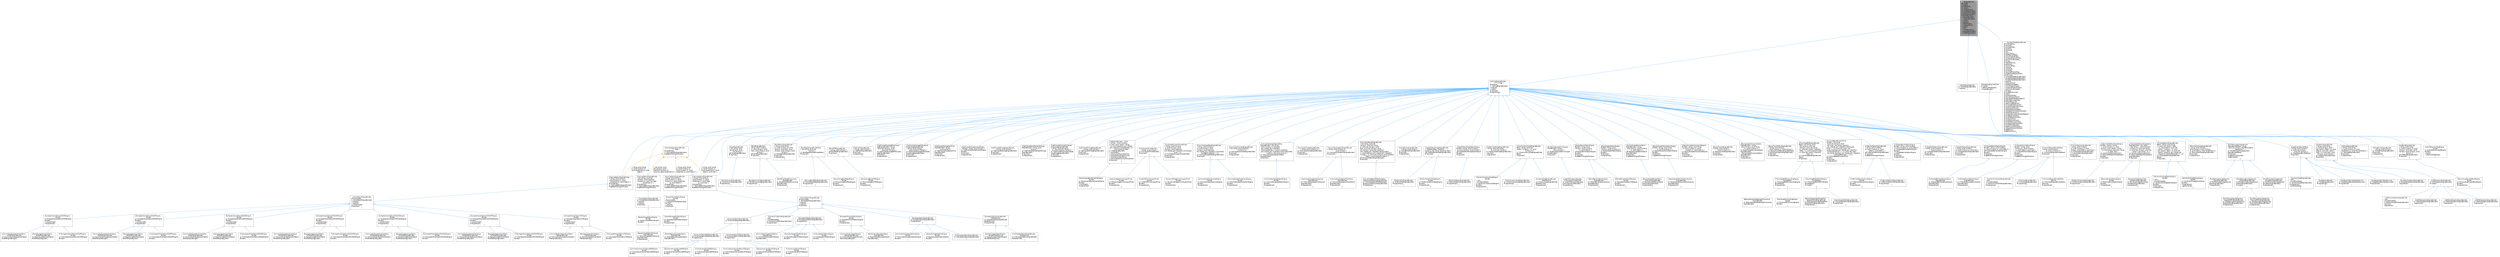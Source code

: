 digraph "EngineBuilder"
{
 // INTERACTIVE_SVG=YES
 // LATEX_PDF_SIZE
  bgcolor="transparent";
  edge [fontname=Helvetica,fontsize=10,labelfontname=Helvetica,labelfontsize=10];
  node [fontname=Helvetica,fontsize=10,shape=box,height=0.2,width=0.4];
  Node1 [label="{EngineBuilder\n|# model_\l# engine_\l# tradeTypes_\l# market_\l# configurations_\l# modelParameters_\l# engineParameters_\l# globalParameters_\l# modelBuilders_\l|+ EngineBuilder()\l+ ~EngineBuilder()\l+ model()\l+ engine()\l+ tradeTypes()\l+ configuration()\l+ reset()\l+ init()\l+ modelBuilders()\l+ engineParameter()\l+ modelParameter()\l}",height=0.2,width=0.4,color="gray40", fillcolor="grey60", style="filled", fontcolor="black",tooltip="Base PricingEngine Builder class for a specific model and engine."];
  Node1 -> Node2 [dir="back",color="steelblue1",style="solid",arrowtail="onormal"];
  Node2 [label="{CachingEngineBuilder\l\< T, U, Args \>\n|# engines_\l|+ CachingEngineBuilder()\l+ engine()\l+ reset()\l# keyImpl()\l# engineImpl()\l}",height=0.2,width=0.4,color="gray40", fillcolor="white", style="filled",URL="$classore_1_1data_1_1_caching_engine_builder.html",tooltip="Abstract template EngineBuilder class that can cache engines and coupon pricers."];
  Node2 -> Node3 [dir="back",color="steelblue1",style="solid",arrowtail="onormal"];
  Node3 [label="{CachingOptionEngineBuilder\l\< string, const string &,\l const Currency &, const\l AssetClass &, const Date & \>\n|# assetClass_\l|+ CachingOptionEngineBuilder()\l# getBlackScholesProcess()\l}",height=0.2,width=0.4,color="gray40", fillcolor="white", style="filled",URL="$classore_1_1data_1_1_caching_option_engine_builder.html",tooltip=" "];
  Node3 -> Node4 [dir="back",color="steelblue1",style="solid",arrowtail="onormal"];
  Node4 [label="{AsianOptionEngineBuilder\n|# expiryDate_\l|+ AsianOptionEngineBuilder()\l+ engine()\l+ engine()\l+ processType()\l# keyImpl()\l}",height=0.2,width=0.4,color="gray40", fillcolor="white", style="filled",URL="$classore_1_1data_1_1_asian_option_engine_builder.html",tooltip="Abstract Engine Builder for Asian Options."];
  Node4 -> Node5 [dir="back",color="steelblue1",style="solid",arrowtail="onormal"];
  Node5 [label="{EuropeanAsianOptionACGAPEngine\lBuilder\n||+ EuropeanAsianOptionACGAPEngine\lBuilder()\l+ processType()\l# engineImpl()\l}",height=0.2,width=0.4,color="gray40", fillcolor="white", style="filled",URL="$classore_1_1data_1_1_european_asian_option_a_c_g_a_p_engine_builder.html",tooltip="Continuous Analytic Engine Builder for European Asian Geometric Average Price Options."];
  Node5 -> Node6 [dir="back",color="steelblue1",style="solid",arrowtail="onormal"];
  Node6 [label="{CommodityEuropeanAsianOption\lACGAPEngineBuilder\n||+ CommodityEuropeanAsianOption\lACGAPEngineBuilder()\l}",height=0.2,width=0.4,color="gray40", fillcolor="white", style="filled",URL="$classore_1_1data_1_1_commodity_european_asian_option_a_c_g_a_p_engine_builder.html",tooltip="Continuous Analytic Engine Builder for European Asian Commodity Geometric Average Price Options."];
  Node5 -> Node7 [dir="back",color="steelblue1",style="solid",arrowtail="onormal"];
  Node7 [label="{EquityEuropeanAsianOption\lACGAPEngineBuilder\n||+ EquityEuropeanAsianOption\lACGAPEngineBuilder()\l}",height=0.2,width=0.4,color="gray40", fillcolor="white", style="filled",URL="$classore_1_1data_1_1_equity_european_asian_option_a_c_g_a_p_engine_builder.html",tooltip="Continuous Analytic Engine Builder for European Asian Equity Geometric Average Price Options."];
  Node5 -> Node8 [dir="back",color="steelblue1",style="solid",arrowtail="onormal"];
  Node8 [label="{FxEuropeanAsianOptionACGAPEngine\lBuilder\n||+ FxEuropeanAsianOptionACGAPEngine\lBuilder()\l}",height=0.2,width=0.4,color="gray40", fillcolor="white", style="filled",URL="$classore_1_1data_1_1_fx_european_asian_option_a_c_g_a_p_engine_builder.html",tooltip="Continuous Analytic Engine Builder for European Asian Fx Geometric Average Price Options."];
  Node4 -> Node9 [dir="back",color="steelblue1",style="solid",arrowtail="onormal"];
  Node9 [label="{EuropeanAsianOptionADGAPEngine\lBuilder\n||+ EuropeanAsianOptionADGAPEngine\lBuilder()\l+ processType()\l# engineImpl()\l}",height=0.2,width=0.4,color="gray40", fillcolor="white", style="filled",URL="$classore_1_1data_1_1_european_asian_option_a_d_g_a_p_engine_builder.html",tooltip="Discrete Analytic Engine Builder for European Asian Geometric Average Price Options."];
  Node9 -> Node10 [dir="back",color="steelblue1",style="solid",arrowtail="onormal"];
  Node10 [label="{CommodityEuropeanAsianOption\lADGAPEngineBuilder\n||+ CommodityEuropeanAsianOption\lADGAPEngineBuilder()\l}",height=0.2,width=0.4,color="gray40", fillcolor="white", style="filled",URL="$classore_1_1data_1_1_commodity_european_asian_option_a_d_g_a_p_engine_builder.html",tooltip="Discrete Analytic Engine Builder for European Asian Commodity Geometric Average Price Options."];
  Node9 -> Node11 [dir="back",color="steelblue1",style="solid",arrowtail="onormal"];
  Node11 [label="{EquityEuropeanAsianOption\lADGAPEngineBuilder\n||+ EquityEuropeanAsianOption\lADGAPEngineBuilder()\l}",height=0.2,width=0.4,color="gray40", fillcolor="white", style="filled",URL="$classore_1_1data_1_1_equity_european_asian_option_a_d_g_a_p_engine_builder.html",tooltip="Discrete Analytic Engine Builder for European Asian Equity Geometric Average Price Options."];
  Node9 -> Node12 [dir="back",color="steelblue1",style="solid",arrowtail="onormal"];
  Node12 [label="{FxEuropeanAsianOptionADGAPEngine\lBuilder\n||+ FxEuropeanAsianOptionADGAPEngine\lBuilder()\l}",height=0.2,width=0.4,color="gray40", fillcolor="white", style="filled",URL="$classore_1_1data_1_1_fx_european_asian_option_a_d_g_a_p_engine_builder.html",tooltip="Discrete Analytic Engine Builder for European Asian Fx Geometric Average Price Options."];
  Node4 -> Node13 [dir="back",color="steelblue1",style="solid",arrowtail="onormal"];
  Node13 [label="{EuropeanAsianOptionADGASEngine\lBuilder\n||+ EuropeanAsianOptionADGASEngine\lBuilder()\l+ processType()\l# engineImpl()\l}",height=0.2,width=0.4,color="gray40", fillcolor="white", style="filled",URL="$classore_1_1data_1_1_european_asian_option_a_d_g_a_s_engine_builder.html",tooltip="Discrete Analytic Engine Builder for European Asian Geometric Average Strike Options."];
  Node13 -> Node14 [dir="back",color="steelblue1",style="solid",arrowtail="onormal"];
  Node14 [label="{CommodityEuropeanAsianOption\lADGASEngineBuilder\n||+ CommodityEuropeanAsianOption\lADGASEngineBuilder()\l}",height=0.2,width=0.4,color="gray40", fillcolor="white", style="filled",URL="$classore_1_1data_1_1_commodity_european_asian_option_a_d_g_a_s_engine_builder.html",tooltip="Discrete Analytic Engine Builder for European Asian Commodity Geometric Average Strike Options."];
  Node13 -> Node15 [dir="back",color="steelblue1",style="solid",arrowtail="onormal"];
  Node15 [label="{EquityEuropeanAsianOption\lADGASEngineBuilder\n||+ EquityEuropeanAsianOption\lADGASEngineBuilder()\l}",height=0.2,width=0.4,color="gray40", fillcolor="white", style="filled",URL="$classore_1_1data_1_1_equity_european_asian_option_a_d_g_a_s_engine_builder.html",tooltip="Discrete Analytic Engine Builder for European Asian Equity Geometric Average Strike Options."];
  Node13 -> Node16 [dir="back",color="steelblue1",style="solid",arrowtail="onormal"];
  Node16 [label="{FxEuropeanAsianOptionADGASEngine\lBuilder\n||+ FxEuropeanAsianOptionADGASEngine\lBuilder()\l}",height=0.2,width=0.4,color="gray40", fillcolor="white", style="filled",URL="$classore_1_1data_1_1_fx_european_asian_option_a_d_g_a_s_engine_builder.html",tooltip="Discrete Analytic Engine Builder for European Asian Fx Geometric Average Strike Options."];
  Node4 -> Node17 [dir="back",color="steelblue1",style="solid",arrowtail="onormal"];
  Node17 [label="{EuropeanAsianOptionMCDAAPEngine\lBuilder\n||+ EuropeanAsianOptionMCDAAPEngine\lBuilder()\l+ processType()\l# engineImpl()\l}",height=0.2,width=0.4,color="gray40", fillcolor="white", style="filled",URL="$classore_1_1data_1_1_european_asian_option_m_c_d_a_a_p_engine_builder.html",tooltip="Discrete Monte Carlo Engine Builder for European Asian Arithmetic Average Price Options."];
  Node17 -> Node18 [dir="back",color="steelblue1",style="solid",arrowtail="onormal"];
  Node18 [label="{CommodityEuropeanAsianOption\lMCDAAPEngineBuilder\n||+ CommodityEuropeanAsianOption\lMCDAAPEngineBuilder()\l}",height=0.2,width=0.4,color="gray40", fillcolor="white", style="filled",URL="$classore_1_1data_1_1_commodity_european_asian_option_m_c_d_a_a_p_engine_builder.html",tooltip="Discrete Monte Carlo Engine Builder for European Asian Commodity Arithmetic Average Price Options."];
  Node17 -> Node19 [dir="back",color="steelblue1",style="solid",arrowtail="onormal"];
  Node19 [label="{EquityEuropeanAsianOption\lMCDAAPEngineBuilder\n||+ EquityEuropeanAsianOption\lMCDAAPEngineBuilder()\l}",height=0.2,width=0.4,color="gray40", fillcolor="white", style="filled",URL="$classore_1_1data_1_1_equity_european_asian_option_m_c_d_a_a_p_engine_builder.html",tooltip="Discrete Monte Carlo Engine Builder for European Asian Equity Arithmetic Average Price Options."];
  Node17 -> Node20 [dir="back",color="steelblue1",style="solid",arrowtail="onormal"];
  Node20 [label="{FxEuropeanAsianOptionMCDAAPEngine\lBuilder\n||+ FxEuropeanAsianOptionMCDAAPEngine\lBuilder()\l}",height=0.2,width=0.4,color="gray40", fillcolor="white", style="filled",URL="$classore_1_1data_1_1_fx_european_asian_option_m_c_d_a_a_p_engine_builder.html",tooltip="Discrete Monte Carlo Engine Builder for European Asian Fx Arithmetic Average Price Options."];
  Node4 -> Node21 [dir="back",color="steelblue1",style="solid",arrowtail="onormal"];
  Node21 [label="{EuropeanAsianOptionMCDAASEngine\lBuilder\n||+ EuropeanAsianOptionMCDAASEngine\lBuilder()\l+ processType()\l# engineImpl()\l}",height=0.2,width=0.4,color="gray40", fillcolor="white", style="filled",URL="$classore_1_1data_1_1_european_asian_option_m_c_d_a_a_s_engine_builder.html",tooltip="Discrete Monte Carlo Engine Builder for European Asian Arithmetic Average Strike Options."];
  Node21 -> Node22 [dir="back",color="steelblue1",style="solid",arrowtail="onormal"];
  Node22 [label="{CommodityEuropeanAsianOption\lMCDAASEngineBuilder\n||+ CommodityEuropeanAsianOption\lMCDAASEngineBuilder()\l}",height=0.2,width=0.4,color="gray40", fillcolor="white", style="filled",URL="$classore_1_1data_1_1_commodity_european_asian_option_m_c_d_a_a_s_engine_builder.html",tooltip="Discrete Monte Carlo Engine Builder for European Asian Commodity Arithmetic Average Strike Options."];
  Node21 -> Node23 [dir="back",color="steelblue1",style="solid",arrowtail="onormal"];
  Node23 [label="{EquityEuropeanAsianOption\lMCDAASEngineBuilder\n||+ EquityEuropeanAsianOption\lMCDAASEngineBuilder()\l}",height=0.2,width=0.4,color="gray40", fillcolor="white", style="filled",URL="$classore_1_1data_1_1_equity_european_asian_option_m_c_d_a_a_s_engine_builder.html",tooltip="Discrete Monte Carlo Engine Builder for European Asian Equity Arithmetic Average Strike Options."];
  Node21 -> Node24 [dir="back",color="steelblue1",style="solid",arrowtail="onormal"];
  Node24 [label="{FxEuropeanAsianOptionMCDAASEngine\lBuilder\n||+ FxEuropeanAsianOptionMCDAASEngine\lBuilder()\l}",height=0.2,width=0.4,color="gray40", fillcolor="white", style="filled",URL="$classore_1_1data_1_1_fx_european_asian_option_m_c_d_a_a_s_engine_builder.html",tooltip="Discrete Monte Carlo Engine Builder for European Asian Fx Arithmetic Average Strike Options."];
  Node4 -> Node25 [dir="back",color="steelblue1",style="solid",arrowtail="onormal"];
  Node25 [label="{EuropeanAsianOptionMCDGAPEngine\lBuilder\n||+ EuropeanAsianOptionMCDGAPEngine\lBuilder()\l+ processType()\l# engineImpl()\l}",height=0.2,width=0.4,color="gray40", fillcolor="white", style="filled",URL="$classore_1_1data_1_1_european_asian_option_m_c_d_g_a_p_engine_builder.html",tooltip="Discrete Monte Carlo Engine Builder for European Asian Geometric Average Price Options."];
  Node25 -> Node26 [dir="back",color="steelblue1",style="solid",arrowtail="onormal"];
  Node26 [label="{CommodityEuropeanAsianOption\lMCDGAPEngineBuilder\n||+ CommodityEuropeanAsianOption\lMCDGAPEngineBuilder()\l}",height=0.2,width=0.4,color="gray40", fillcolor="white", style="filled",URL="$classore_1_1data_1_1_commodity_european_asian_option_m_c_d_g_a_p_engine_builder.html",tooltip="Discrete Monte Carlo Engine Builder for European Asian Commodity Geometric Average Price Options."];
  Node25 -> Node27 [dir="back",color="steelblue1",style="solid",arrowtail="onormal"];
  Node27 [label="{EquityEuropeanAsianOption\lMCDGAPEngineBuilder\n||+ EquityEuropeanAsianOption\lMCDGAPEngineBuilder()\l}",height=0.2,width=0.4,color="gray40", fillcolor="white", style="filled",URL="$classore_1_1data_1_1_equity_european_asian_option_m_c_d_g_a_p_engine_builder.html",tooltip="Discrete Monte Carlo Engine Builder for European Asian Equity Geometric Average Price Options."];
  Node25 -> Node28 [dir="back",color="steelblue1",style="solid",arrowtail="onormal"];
  Node28 [label="{FxEuropeanAsianOptionMCDGAPEngine\lBuilder\n||+ FxEuropeanAsianOptionMCDGAPEngine\lBuilder()\l}",height=0.2,width=0.4,color="gray40", fillcolor="white", style="filled",URL="$classore_1_1data_1_1_fx_european_asian_option_m_c_d_g_a_p_engine_builder.html",tooltip="Discrete Monte Carlo Engine Builder for European Asian Fx Geometric Average Price Options."];
  Node4 -> Node29 [dir="back",color="steelblue1",style="solid",arrowtail="onormal"];
  Node29 [label="{EuropeanAsianOptionTWEngine\lBuilder\n||+ EuropeanAsianOptionTWEngine\lBuilder()\l+ processType()\l# engineImpl()\l}",height=0.2,width=0.4,color="gray40", fillcolor="white", style="filled",URL="$classore_1_1data_1_1_european_asian_option_t_w_engine_builder.html",tooltip="Discrete Analytic TW Engine Builder for European Asian Arithmetic Average Price Options."];
  Node29 -> Node30 [dir="back",color="steelblue1",style="solid",arrowtail="onormal"];
  Node30 [label="{CommodityEuropeanAsianOption\lTWEngineBuilder\n||+ CommodityEuropeanAsianOption\lTWEngineBuilder()\l}",height=0.2,width=0.4,color="gray40", fillcolor="white", style="filled",URL="$classore_1_1data_1_1_commodity_european_asian_option_t_w_engine_builder.html",tooltip="Discrete Analytic TW Engine Builder for European Asian Commodity Arithmetic Average Price Options."];
  Node29 -> Node31 [dir="back",color="steelblue1",style="solid",arrowtail="onormal"];
  Node31 [label="{EquityEuropeanAsianOption\lTWEngineBuilder\n||+ EquityEuropeanAsianOption\lTWEngineBuilder()\l}",height=0.2,width=0.4,color="gray40", fillcolor="white", style="filled",URL="$classore_1_1data_1_1_equity_european_asian_option_t_w_engine_builder.html",tooltip="Discrete Analytic TW Engine Builder for European Asian Equity Arithmetic Average Price Options."];
  Node29 -> Node32 [dir="back",color="steelblue1",style="solid",arrowtail="onormal"];
  Node32 [label="{FxEuropeanAsianOptionTWEngine\lBuilder\n||+ FxEuropeanAsianOptionTWEngine\lBuilder()\l}",height=0.2,width=0.4,color="gray40", fillcolor="white", style="filled",URL="$classore_1_1data_1_1_fx_european_asian_option_t_w_engine_builder.html",tooltip="Discrete Analytic TW Engine Builder for European Asian Fx Arithmetic Average Price Options."];
  Node2 -> Node33 [dir="back",color="steelblue1",style="solid",arrowtail="onormal"];
  Node33 [label="{CachingOptionEngineBuilder\l\< std::string, const std\l::string &, const QuantLib\l::Currency &, const ore::data\l::AssetClass & \>\n|# assetClass_\l|+ CachingOptionEngineBuilder()\l# getBlackScholesProcess()\l}",height=0.2,width=0.4,color="gray40", fillcolor="white", style="filled",URL="$classore_1_1data_1_1_caching_option_engine_builder.html",tooltip=" "];
  Node33 -> Node34 [dir="back",color="steelblue1",style="solid",arrowtail="onormal"];
  Node34 [label="{CliquetOptionEngineBuilder\n||+ CliquetOptionEngineBuilder()\l+ engine()\l+ engine()\l# keyImpl()\l}",height=0.2,width=0.4,color="gray40", fillcolor="white", style="filled",URL="$classore_1_1data_1_1_cliquet_option_engine_builder.html",tooltip="Engine builder for Cliquet Options."];
  Node34 -> Node35 [dir="back",color="steelblue1",style="solid",arrowtail="onormal"];
  Node35 [label="{EquityCliquetOptionEngine\lBuilder\n||+ EquityCliquetOptionEngine\lBuilder()\l}",height=0.2,width=0.4,color="gray40", fillcolor="white", style="filled",URL="$classore_1_1data_1_1_equity_cliquet_option_engine_builder.html",tooltip="Engine Builder for Equity Cliquet Options."];
  Node35 -> Node36 [dir="back",color="steelblue1",style="solid",arrowtail="onormal"];
  Node36 [label="{EquityCliquetOptionMcScript\lEngineBuilder\n||+ EquityCliquetOptionMcScript\lEngineBuilder()\l# engineImpl()\l}",height=0.2,width=0.4,color="gray40", fillcolor="white", style="filled",URL="$classore_1_1data_1_1_equity_cliquet_option_mc_script_engine_builder.html",tooltip=" "];
  Node2 -> Node37 [dir="back",color="steelblue1",style="solid",arrowtail="onormal"];
  Node37 [label="{CachingOptionEngineBuilder\l\< string, const string &,\l const Currency &, const\l Currency &, const AssetClass\l &, const Date & \>\n|# assetClass_\l|+ CachingOptionEngineBuilder()\l# getBlackScholesProcess()\l}",height=0.2,width=0.4,color="gray40", fillcolor="white", style="filled",URL="$classore_1_1data_1_1_caching_option_engine_builder.html",tooltip=" "];
  Node37 -> Node38 [dir="back",color="steelblue1",style="solid",arrowtail="onormal"];
  Node38 [label="{QuantoVanillaOptionEngine\lBuilder\n|# expiryDate_\l|+ QuantoVanillaOptionEngine\lBuilder()\l+ engine()\l# keyImpl()\l}",height=0.2,width=0.4,color="gray40", fillcolor="white", style="filled",URL="$classore_1_1data_1_1_quanto_vanilla_option_engine_builder.html",tooltip="Abstract Engine Builder for Quanto Vanilla Options."];
  Node38 -> Node39 [dir="back",color="steelblue1",style="solid",arrowtail="onormal"];
  Node39 [label="{QuantoEuropeanOptionEngine\lBuilder\n||+ QuantoEuropeanOptionEngine\lBuilder()\l# engineImpl()\l}",height=0.2,width=0.4,color="gray40", fillcolor="white", style="filled",URL="$classore_1_1data_1_1_quanto_european_option_engine_builder.html",tooltip="Abstract Engine Builder for Quanto European Vanilla Options."];
  Node39 -> Node40 [dir="back",color="steelblue1",style="solid",arrowtail="onormal"];
  Node40 [label="{QuantoEquityEuropeanOption\lEngineBuilder\n||+ QuantoEquityEuropeanOption\lEngineBuilder()\l}",height=0.2,width=0.4,color="gray40", fillcolor="white", style="filled",URL="$classore_1_1data_1_1_quanto_equity_european_option_engine_builder.html",tooltip="Engine Builder for Quanto European Equity Option Options."];
  Node2 -> Node41 [dir="back",color="steelblue1",style="solid",arrowtail="onormal"];
  Node41 [label="{CachingOptionEngineBuilder\l\< string, const string &,\l const Currency &, const\l AssetClass &, const Date\l &, const bool \>\n|# assetClass_\l|+ CachingOptionEngineBuilder()\l# getBlackScholesProcess()\l}",height=0.2,width=0.4,color="gray40", fillcolor="white", style="filled",URL="$classore_1_1data_1_1_caching_option_engine_builder.html",tooltip=" "];
  Node41 -> Node42 [dir="back",color="steelblue1",style="solid",arrowtail="onormal"];
  Node42 [label="{VanillaOptionEngineBuilder\n|# expiryDate_\l|+ VanillaOptionEngineBuilder()\l+ engine()\l+ engine()\l# keyImpl()\l}",height=0.2,width=0.4,color="gray40", fillcolor="white", style="filled",URL="$classore_1_1data_1_1_vanilla_option_engine_builder.html",tooltip="Abstract Engine Builder for Vanilla Options."];
  Node42 -> Node43 [dir="back",color="steelblue1",style="solid",arrowtail="onormal"];
  Node43 [label="{AmericanOptionEngineBuilder\n||+ AmericanOptionEngineBuilder()\l}",height=0.2,width=0.4,color="gray40", fillcolor="white", style="filled",URL="$classore_1_1data_1_1_american_option_engine_builder.html",tooltip="Abstract Engine Builder for American Vanilla Options."];
  Node43 -> Node44 [dir="back",color="steelblue1",style="solid",arrowtail="onormal"];
  Node44 [label="{AmericanOptionBAWEngineBuilder\n||+ AmericanOptionBAWEngineBuilder()\l# engineImpl()\l}",height=0.2,width=0.4,color="gray40", fillcolor="white", style="filled",URL="$classore_1_1data_1_1_american_option_b_a_w_engine_builder.html",tooltip="Abstract Engine Builder for American Vanilla Options using Barone Adesi Whaley Approximation."];
  Node44 -> Node45 [dir="back",color="steelblue1",style="solid",arrowtail="onormal"];
  Node45 [label="{CommodityAmericanOptionBAWEngine\lBuilder\n||+ CommodityAmericanOptionBAWEngine\lBuilder()\l}",height=0.2,width=0.4,color="gray40", fillcolor="white", style="filled",URL="$classore_1_1data_1_1_commodity_american_option_b_a_w_engine_builder.html",tooltip=" "];
  Node44 -> Node46 [dir="back",color="steelblue1",style="solid",arrowtail="onormal"];
  Node46 [label="{EquityAmericanOptionBAWEngine\lBuilder\n||+ EquityAmericanOptionBAWEngine\lBuilder()\l}",height=0.2,width=0.4,color="gray40", fillcolor="white", style="filled",URL="$classore_1_1data_1_1_equity_american_option_b_a_w_engine_builder.html",tooltip="Engine Builder for American Equity Options using Barone Adesi Whaley Approximation."];
  Node44 -> Node47 [dir="back",color="steelblue1",style="solid",arrowtail="onormal"];
  Node47 [label="{FxAmericanOptionBAWEngine\lBuilder\n||+ FxAmericanOptionBAWEngine\lBuilder()\l}",height=0.2,width=0.4,color="gray40", fillcolor="white", style="filled",URL="$classore_1_1data_1_1_fx_american_option_b_a_w_engine_builder.html",tooltip="Engine Builder for American Fx Options using Barone Adesi Whaley Approximation."];
  Node43 -> Node48 [dir="back",color="steelblue1",style="solid",arrowtail="onormal"];
  Node48 [label="{AmericanOptionFDEngineBuilder\n||+ AmericanOptionFDEngineBuilder()\l# engineImpl()\l}",height=0.2,width=0.4,color="gray40", fillcolor="white", style="filled",URL="$classore_1_1data_1_1_american_option_f_d_engine_builder.html",tooltip="Abstract Engine Builder for American Vanilla Options using Finite Difference Method."];
  Node48 -> Node49 [dir="back",color="steelblue1",style="solid",arrowtail="onormal"];
  Node49 [label="{CommodityAmericanOptionFDEngine\lBuilder\n||+ CommodityAmericanOptionFDEngine\lBuilder()\l}",height=0.2,width=0.4,color="gray40", fillcolor="white", style="filled",URL="$classore_1_1data_1_1_commodity_american_option_f_d_engine_builder.html",tooltip=" "];
  Node48 -> Node50 [dir="back",color="steelblue1",style="solid",arrowtail="onormal"];
  Node50 [label="{EquityAmericanOptionFDEngine\lBuilder\n||+ EquityAmericanOptionFDEngine\lBuilder()\l}",height=0.2,width=0.4,color="gray40", fillcolor="white", style="filled",URL="$classore_1_1data_1_1_equity_american_option_f_d_engine_builder.html",tooltip="Engine Builder for American Equity Options using Finite Difference Method."];
  Node48 -> Node51 [dir="back",color="steelblue1",style="solid",arrowtail="onormal"];
  Node51 [label="{FxAmericanOptionFDEngine\lBuilder\n||+ FxAmericanOptionFDEngine\lBuilder()\l}",height=0.2,width=0.4,color="gray40", fillcolor="white", style="filled",URL="$classore_1_1data_1_1_fx_american_option_f_d_engine_builder.html",tooltip="Engine Builder for American Fx Options using Finite Difference Method."];
  Node42 -> Node52 [dir="back",color="steelblue1",style="solid",arrowtail="onormal"];
  Node52 [label="{CamAmcFxOptionEngineBuilder\n|- cam_\l- simulationDates_\l|+ CamAmcFxOptionEngineBuilder()\l# engineImpl()\l}",height=0.2,width=0.4,color="gray40", fillcolor="white", style="filled",URL="$classore_1_1data_1_1_cam_amc_fx_option_engine_builder.html",tooltip="FX option engine builder for external cam, with additional simulation dates (AMC)"];
  Node42 -> Node53 [dir="back",color="steelblue1",style="solid",arrowtail="onormal"];
  Node53 [label="{EuropeanCSOptionEngineBuilder\n||+ EuropeanCSOptionEngineBuilder()\l# engineImpl()\l}",height=0.2,width=0.4,color="gray40", fillcolor="white", style="filled",URL="$classore_1_1data_1_1_european_c_s_option_engine_builder.html",tooltip=" "];
  Node53 -> Node54 [dir="back",color="steelblue1",style="solid",arrowtail="onormal"];
  Node54 [label="{CommodityEuropeanCSOption\lEngineBuilder\n||+ CommodityEuropeanCSOption\lEngineBuilder()\l}",height=0.2,width=0.4,color="gray40", fillcolor="white", style="filled",URL="$classore_1_1data_1_1_commodity_european_c_s_option_engine_builder.html",tooltip=" "];
  Node53 -> Node55 [dir="back",color="steelblue1",style="solid",arrowtail="onormal"];
  Node55 [label="{EquityEuropeanCSOptionEngine\lBuilder\n||+ EquityEuropeanCSOptionEngine\lBuilder()\l}",height=0.2,width=0.4,color="gray40", fillcolor="white", style="filled",URL="$classore_1_1data_1_1_equity_european_c_s_option_engine_builder.html",tooltip=" "];
  Node53 -> Node56 [dir="back",color="steelblue1",style="solid",arrowtail="onormal"];
  Node56 [label="{FxEuropeanCSOptionEngine\lBuilder\n||+ FxEuropeanCSOptionEngine\lBuilder()\l}",height=0.2,width=0.4,color="gray40", fillcolor="white", style="filled",URL="$classore_1_1data_1_1_fx_european_c_s_option_engine_builder.html",tooltip=" "];
  Node42 -> Node57 [dir="back",color="steelblue1",style="solid",arrowtail="onormal"];
  Node57 [label="{EuropeanForwardOptionEngine\lBuilder\n||+ EuropeanForwardOptionEngine\lBuilder()\l# engineImpl()\l}",height=0.2,width=0.4,color="gray40", fillcolor="white", style="filled",URL="$classore_1_1data_1_1_european_forward_option_engine_builder.html",tooltip="Abstract Engine Builder for European Vanilla Forward Options."];
  Node57 -> Node58 [dir="back",color="steelblue1",style="solid",arrowtail="onormal"];
  Node58 [label="{CommodityEuropeanForward\lOptionEngineBuilder\n||+ CommodityEuropeanForward\lOptionEngineBuilder()\l}",height=0.2,width=0.4,color="gray40", fillcolor="white", style="filled",URL="$classore_1_1data_1_1_commodity_european_forward_option_engine_builder.html",tooltip=" "];
  Node57 -> Node59 [dir="back",color="steelblue1",style="solid",arrowtail="onormal"];
  Node59 [label="{EquityFutureEuropeanOption\lEngineBuilder\n||+ EquityFutureEuropeanOption\lEngineBuilder()\l}",height=0.2,width=0.4,color="gray40", fillcolor="white", style="filled",URL="$classore_1_1data_1_1_equity_future_european_option_engine_builder.html",tooltip=" "];
  Node42 -> Node60 [dir="back",color="steelblue1",style="solid",arrowtail="onormal"];
  Node60 [label="{EuropeanOptionEngineBuilder\n||+ EuropeanOptionEngineBuilder()\l# engineImpl()\l}",height=0.2,width=0.4,color="gray40", fillcolor="white", style="filled",URL="$classore_1_1data_1_1_european_option_engine_builder.html",tooltip="Abstract Engine Builder for European Vanilla Options."];
  Node60 -> Node61 [dir="back",color="steelblue1",style="solid",arrowtail="onormal"];
  Node61 [label="{CommodityEuropeanOptionEngine\lBuilder\n||+ CommodityEuropeanOptionEngine\lBuilder()\l}",height=0.2,width=0.4,color="gray40", fillcolor="white", style="filled",URL="$classore_1_1data_1_1_commodity_european_option_engine_builder.html",tooltip=" "];
  Node60 -> Node62 [dir="back",color="steelblue1",style="solid",arrowtail="onormal"];
  Node62 [label="{EquityEuropeanOptionEngine\lBuilder\n||+ EquityEuropeanOptionEngine\lBuilder()\l}",height=0.2,width=0.4,color="gray40", fillcolor="white", style="filled",URL="$classore_1_1data_1_1_equity_european_option_engine_builder.html",tooltip="Engine Builder for European Equity Option Options."];
  Node60 -> Node63 [dir="back",color="steelblue1",style="solid",arrowtail="onormal"];
  Node63 [label="{FxEuropeanOptionEngineBuilder\n||+ FxEuropeanOptionEngineBuilder()\l}",height=0.2,width=0.4,color="gray40", fillcolor="white", style="filled",URL="$classore_1_1data_1_1_fx_european_option_engine_builder.html",tooltip="Engine Builder for European Fx Option Options."];
  Node42 -> Node64 [dir="back",color="steelblue1",style="solid",arrowtail="onormal"];
  Node64 [label="{EuropeanOptionEngineBuilder\lDeltaGamma\n||+ EuropeanOptionEngineBuilder\lDeltaGamma()\l# engineImpl()\l}",height=0.2,width=0.4,color="gray40", fillcolor="white", style="filled",URL="$classore_1_1data_1_1_european_option_engine_builder_delta_gamma.html",tooltip="Engine Builder for European Options with delta/gamma extension."];
  Node64 -> Node65 [dir="back",color="steelblue1",style="solid",arrowtail="onormal"];
  Node65 [label="{EquityEuropeanOptionEngine\lBuilderDeltaGamma\n||+ EquityEuropeanOptionEngine\lBuilderDeltaGamma()\l}",height=0.2,width=0.4,color="gray40", fillcolor="white", style="filled",URL="$classore_1_1data_1_1_equity_european_option_engine_builder_delta_gamma.html",tooltip="Engine Builder for European Equity Options with analytical sensitivities."];
  Node64 -> Node66 [dir="back",color="steelblue1",style="solid",arrowtail="onormal"];
  Node66 [label="{FxEuropeanOptionEngineBuilder\lDeltaGamma\n||+ FxEuropeanOptionEngineBuilder\lDeltaGamma()\l}",height=0.2,width=0.4,color="gray40", fillcolor="white", style="filled",URL="$classore_1_1data_1_1_fx_european_option_engine_builder_delta_gamma.html",tooltip="Engine Builder for European FX Options with analytical sensitivities."];
  Node2 -> Node67 [dir="back",color="steelblue1",style="solid",arrowtail="onormal"];
  Node67 [label="{AscotEngineBuilder\l\< std::string, const\l std::string &, const\l std::string & \>\n||# AscotEngineBuilder()\l# keyImpl()\l}",height=0.2,width=0.4,color="gray40", fillcolor="white", style="filled",URL="$classore_1_1data_1_1_ascot_engine_builder.html",tooltip=" "];
  Node67 -> Node68 [dir="back",color="steelblue1",style="solid",arrowtail="onormal"];
  Node68 [label="{AscotIntrinsicEngineBuilder\n||+ AscotIntrinsicEngineBuilder()\l# engineImpl()\l}",height=0.2,width=0.4,color="gray40", fillcolor="white", style="filled",URL="$classore_1_1data_1_1_ascot_intrinsic_engine_builder.html",tooltip=" "];
  Node2 -> Node69 [dir="back",color="steelblue1",style="solid",arrowtail="onormal"];
  Node69 [label="{BondEngineBuilder\<\l string, const Currency\l &, const string &, const\l bool, const string &, const\l string & \>\n||# BondEngineBuilder()\l# keyImpl()\l}",height=0.2,width=0.4,color="gray40", fillcolor="white", style="filled",URL="$classore_1_1data_1_1_bond_engine_builder.html",tooltip="Engine Builder base class for Bonds."];
  Node69 -> Node70 [dir="back",color="steelblue1",style="solid",arrowtail="onormal"];
  Node70 [label="{BondDiscountingEngineBuilder\n||+ BondDiscountingEngineBuilder()\l# engineImpl()\l}",height=0.2,width=0.4,color="gray40", fillcolor="white", style="filled",URL="$classore_1_1data_1_1_bond_discounting_engine_builder.html",tooltip="Discounting Engine Builder class for Bonds."];
  Node69 -> Node71 [dir="back",color="steelblue1",style="solid",arrowtail="onormal"];
  Node71 [label="{BondMultiStateDiscounting\lEngineBuilder\n||+ BondMultiStateDiscounting\lEngineBuilder()\l# engineImpl()\l}",height=0.2,width=0.4,color="gray40", fillcolor="white", style="filled",URL="$classore_1_1data_1_1_bond_multi_state_discounting_engine_builder.html",tooltip="Multi State Engine Builder class for Bonds."];
  Node2 -> Node72 [dir="back",color="steelblue1",style="solid",arrowtail="onormal"];
  Node72 [label="{BondOptionEngineBuilder\l\< string, const string\l &, const Currency &, const\l string &, const bool, const\l string &, const string &, const\l string & \>\n||+ BondOptionEngineBuilder()\l# keyImpl()\l# engineImpl()\l}",height=0.2,width=0.4,color="gray40", fillcolor="white", style="filled",URL="$classore_1_1data_1_1_bond_option_engine_builder.html",tooltip="Engine builder for bond option."];
  Node2 -> Node73 [dir="back",color="steelblue1",style="solid",arrowtail="onormal"];
  Node73 [label="{BondRepoEngineBuilderBase\l\< std::string, const std\l::string & \>\n||+ BondRepoEngineBuilderBase()\l# keyImpl()\l}",height=0.2,width=0.4,color="gray40", fillcolor="white", style="filled",URL="$classore_1_1data_1_1_bond_repo_engine_builder_base.html",tooltip="Bond Repo engine builder base class."];
  Node73 -> Node74 [dir="back",color="steelblue1",style="solid",arrowtail="onormal"];
  Node74 [label="{AccrualBondRepoEngineBuilder\n||+ AccrualBondRepoEngineBuilder()\l# engineImpl()\l}",height=0.2,width=0.4,color="gray40", fillcolor="white", style="filled",URL="$classore_1_1data_1_1_accrual_bond_repo_engine_builder.html",tooltip="Accrual Bond Repo Engine Builder."];
  Node73 -> Node75 [dir="back",color="steelblue1",style="solid",arrowtail="onormal"];
  Node75 [label="{DiscountingBondRepoEngine\lBuilder\n||+ DiscountingBondRepoEngine\lBuilder()\l# engineImpl()\l}",height=0.2,width=0.4,color="gray40", fillcolor="white", style="filled",URL="$classore_1_1data_1_1_discounting_bond_repo_engine_builder.html",tooltip="Discounting Bond Repo Engine Builder."];
  Node2 -> Node76 [dir="back",color="steelblue1",style="solid",arrowtail="onormal"];
  Node76 [label="{BondTRSEngineBuilder\l\< string, const string & \>\n||# BondTRSEngineBuilder()\l# keyImpl()\l}",height=0.2,width=0.4,color="gray40", fillcolor="white", style="filled",URL="$classore_1_1data_1_1_bond_t_r_s_engine_builder.html",tooltip=" "];
  Node76 -> Node77 [dir="back",color="steelblue1",style="solid",arrowtail="onormal"];
  Node77 [label="{DiscountingBondTRSEngine\lBuilder\n||+ DiscountingBondTRSEngine\lBuilder()\l# engineImpl()\l}",height=0.2,width=0.4,color="gray40", fillcolor="white", style="filled",URL="$classore_1_1data_1_1_discounting_bond_t_r_s_engine_builder.html",tooltip=" "];
  Node2 -> Node78 [dir="back",color="steelblue1",style="solid",arrowtail="onormal"];
  Node78 [label="{CachingOptionEngineBuilder\l\< T, Args \>\n|# assetClass_\l|+ CachingOptionEngineBuilder()\l# getBlackScholesProcess()\l}",height=0.2,width=0.4,color="gray40", fillcolor="white", style="filled",URL="$classore_1_1data_1_1_caching_option_engine_builder.html",tooltip=" "];
  Node78 -> Node3 [dir="back",color="orange",style="solid",label=" \< string, const string\l &, const Currency &,\l const AssetClass &, const\l Date & \>" ];
  Node78 -> Node33 [dir="back",color="orange",style="solid",label=" \< std::string, const\l std::string &, const\l QuantLib::Currency &,\l const ore::data::AssetClass & \>" ];
  Node78 -> Node37 [dir="back",color="orange",style="solid",label=" \< string, const string\l &, const Currency &,\l const Currency &, const\l AssetClass &, const Date & \>" ];
  Node78 -> Node41 [dir="back",color="orange",style="solid",label=" \< string, const string\l &, const Currency &,\l const AssetClass &, const\l Date &, const bool \>" ];
  Node2 -> Node79 [dir="back",color="steelblue1",style="solid",arrowtail="onormal"];
  Node79 [label="{CapFloorEngineBuilder\l\< string, const string & \>\n||+ CapFloorEngineBuilder()\l# keyImpl()\l# engineImpl()\l}",height=0.2,width=0.4,color="gray40", fillcolor="white", style="filled",URL="$classore_1_1data_1_1_cap_floor_engine_builder.html",tooltip="Engine Builder for Caps, Floors and Collars on an IborIndex."];
  Node2 -> Node80 [dir="back",color="steelblue1",style="solid",arrowtail="onormal"];
  Node80 [label="{CapFlooredAverageBMACoupon\lLegEngineBuilder\< string,\l const std::string &, const\l QuantLib::Period & \>\n||+ CapFlooredAverageBMACoupon\lLegEngineBuilder()\l# keyImpl()\l# engineImpl()\l}",height=0.2,width=0.4,color="gray40", fillcolor="white", style="filled",URL="$classore_1_1data_1_1_cap_floored_average_b_m_a_coupon_leg_engine_builder.html",tooltip="CouponPricer Builder for CapFlooredAVerageBMACouponLeg."];
  Node2 -> Node81 [dir="back",color="steelblue1",style="solid",arrowtail="onormal"];
  Node81 [label="{CapFlooredAverageONIndexed\lCouponLegEngineBuilder\l\< string, const string &,\l const QuantLib::Period & \>\n||+ CapFlooredAverageONIndexed\lCouponLegEngineBuilder()\l# keyImpl()\l# engineImpl()\l}",height=0.2,width=0.4,color="gray40", fillcolor="white", style="filled",URL="$classore_1_1data_1_1_cap_floored_average_o_n_indexed_coupon_leg_engine_builder.html",tooltip="CouponPricer Builder for CapFlooredOvernightIndexedCouponLeg."];
  Node2 -> Node82 [dir="back",color="steelblue1",style="solid",arrowtail="onormal"];
  Node82 [label="{CapFlooredCpiLegCashFlow\lEngineBuilder\< string,\l const string & \>\n||+ CapFlooredCpiLegCashFlow\lEngineBuilder()\l# keyImpl()\l# engineImpl()\l}",height=0.2,width=0.4,color="gray40", fillcolor="white", style="filled",URL="$classore_1_1data_1_1_cap_floored_cpi_leg_cash_flow_engine_builder.html",tooltip=" "];
  Node2 -> Node83 [dir="back",color="steelblue1",style="solid",arrowtail="onormal"];
  Node83 [label="{CapFlooredCpiLegCouponEngine\lBuilder\< string, const string & \>\n||+ CapFlooredCpiLegCouponEngine\lBuilder()\l# keyImpl()\l# engineImpl()\l}",height=0.2,width=0.4,color="gray40", fillcolor="white", style="filled",URL="$classore_1_1data_1_1_cap_floored_cpi_leg_coupon_engine_builder.html",tooltip="CouponPricer Builder for Capped/Floored CPI Inflation Leg."];
  Node2 -> Node84 [dir="back",color="steelblue1",style="solid",arrowtail="onormal"];
  Node84 [label="{CapFlooredIborLegEngineBuilder\l\< string, const string & \>\n||+ CapFlooredIborLegEngineBuilder()\l# keyImpl()\l# engineImpl()\l}",height=0.2,width=0.4,color="gray40", fillcolor="white", style="filled",URL="$classore_1_1data_1_1_cap_floored_ibor_leg_engine_builder.html",tooltip="CouponPricer Builder for CapFlooredIborLeg."];
  Node2 -> Node85 [dir="back",color="steelblue1",style="solid",arrowtail="onormal"];
  Node85 [label="{CapFlooredNonStandardYoYLeg\lEngineBuilder\< string, const\l string & \>\n||+ CapFlooredNonStandardYoYLeg\lEngineBuilder()\l# keyImpl()\l# engineImpl()\l}",height=0.2,width=0.4,color="gray40", fillcolor="white", style="filled",URL="$classore_1_1data_1_1_cap_floored_non_standard_yo_y_leg_engine_builder.html",tooltip="CouponPricer Builder for Capped/Floored YoY Inflation Leg."];
  Node2 -> Node86 [dir="back",color="steelblue1",style="solid",arrowtail="onormal"];
  Node86 [label="{CapFlooredOvernightIndexed\lCouponLegEngineBuilder\l\< string, const std::string\l &, const QuantLib::Period & \>\n||+ CapFlooredOvernightIndexed\lCouponLegEngineBuilder()\l# keyImpl()\l# engineImpl()\l}",height=0.2,width=0.4,color="gray40", fillcolor="white", style="filled",URL="$classore_1_1data_1_1_cap_floored_overnight_indexed_coupon_leg_engine_builder.html",tooltip="CouponPricer Builder for CapFlooredOvernightIndexedCouponLeg."];
  Node2 -> Node87 [dir="back",color="steelblue1",style="solid",arrowtail="onormal"];
  Node87 [label="{CapFlooredYoYLegEngineBuilder\l\< string, const string & \>\n||+ CapFlooredYoYLegEngineBuilder()\l# keyImpl()\l# engineImpl()\l}",height=0.2,width=0.4,color="gray40", fillcolor="white", style="filled",URL="$classore_1_1data_1_1_cap_floored_yo_y_leg_engine_builder.html",tooltip="CouponPricer Builder for Capped/Floored YoY Inflation Leg."];
  Node2 -> Node88 [dir="back",color="steelblue1",style="solid",arrowtail="onormal"];
  Node88 [label="{CdoEngineBuilder\< vector\l\< string \>, const Currency\l &, bool, const vector\< string\l \> &, const QuantLib::ext::shared\l_ptr\< QuantLib::SimpleQuote \> &,\l const QuantLib::Real \>\n||+ CdoEngineBuilder()\l+ lossModel()\l+ sensitivityDecomposition()\l+ calibrateConstituentCurve()\l+ calibrationIndexTerms()\l+ optimizedSensitivityCalculation()\l# keyImpl()\l}",height=0.2,width=0.4,color="gray40", fillcolor="white", style="filled",URL="$classore_1_1data_1_1_cdo_engine_builder.html",tooltip=" "];
  Node88 -> Node89 [dir="back",color="steelblue1",style="solid",arrowtail="onormal"];
  Node89 [label="{GaussCopulaBucketingCdoEngine\lBuilder\n||+ GaussCopulaBucketingCdoEngine\lBuilder()\l+ lossModel()\l# engineImpl()\l}",height=0.2,width=0.4,color="gray40", fillcolor="white", style="filled",URL="$classore_1_1data_1_1_gauss_copula_bucketing_cdo_engine_builder.html",tooltip=" "];
  Node2 -> Node90 [dir="back",color="steelblue1",style="solid",arrowtail="onormal"];
  Node90 [label="{CmsCouponPricerBuilder\l\< string, const string & \>\n||+ CmsCouponPricerBuilder()\l# keyImpl()\l}",height=0.2,width=0.4,color="gray40", fillcolor="white", style="filled",URL="$classore_1_1data_1_1_cms_coupon_pricer_builder.html",tooltip="CouponPricer Builder for CmsLeg."];
  Node90 -> Node91 [dir="back",color="steelblue1",style="solid",arrowtail="onormal"];
  Node91 [label="{AnalyticHaganCmsCouponPricer\lBuilder\n||+ AnalyticHaganCmsCouponPricer\lBuilder()\l# engineImpl()\l}",height=0.2,width=0.4,color="gray40", fillcolor="white", style="filled",URL="$classore_1_1data_1_1_analytic_hagan_cms_coupon_pricer_builder.html",tooltip=" "];
  Node90 -> Node92 [dir="back",color="steelblue1",style="solid",arrowtail="onormal"];
  Node92 [label="{LinearTSRCmsCouponPricer\lBuilder\n||+ LinearTSRCmsCouponPricer\lBuilder()\l# engineImpl()\l}",height=0.2,width=0.4,color="gray40", fillcolor="white", style="filled",URL="$classore_1_1data_1_1_linear_t_s_r_cms_coupon_pricer_builder.html",tooltip=" "];
  Node90 -> Node93 [dir="back",color="steelblue1",style="solid",arrowtail="onormal"];
  Node93 [label="{NumericalHaganCmsCouponPricer\lBuilder\n||+ NumericalHaganCmsCouponPricer\lBuilder()\l# engineImpl()\l}",height=0.2,width=0.4,color="gray40", fillcolor="white", style="filled",URL="$classore_1_1data_1_1_numerical_hagan_cms_coupon_pricer_builder.html",tooltip=" "];
  Node2 -> Node94 [dir="back",color="steelblue1",style="solid",arrowtail="onormal"];
  Node94 [label="{CmsSpreadCouponPricerBuilder\l\< string, const Currency\l &, const string &, const\l string &, const QuantLib::\lext::shared_ptr\< QuantLib::CmsCoupon\lPricer \> & \>\n||+ CmsSpreadCouponPricerBuilder()\l# keyImpl()\l# engineImpl()\l}",height=0.2,width=0.4,color="gray40", fillcolor="white", style="filled",URL="$classore_1_1data_1_1_cms_spread_coupon_pricer_builder.html",tooltip="CouponPricer Builder for CmsSpreadLeg."];
  Node2 -> Node95 [dir="back",color="steelblue1",style="solid",arrowtail="onormal"];
  Node95 [label="{CommodityApoBaseEngineBuilder\l\< string, const Currency\l &, const string &, const\l string &, const QuantLib::\lext::shared_ptr\< QuantExt::Commodity\lAveragePriceOption \> & \>\n||+ CommodityApoBaseEngineBuilder()\l# keyImpl()\l}",height=0.2,width=0.4,color="gray40", fillcolor="white", style="filled",URL="$classore_1_1data_1_1_commodity_apo_base_engine_builder.html",tooltip="Engine builder base class for Commodity Average Price Options."];
  Node95 -> Node96 [dir="back",color="steelblue1",style="solid",arrowtail="onormal"];
  Node96 [label="{CommodityApoAnalyticalEngine\lBuilder\n||+ CommodityApoAnalyticalEngine\lBuilder()\l# engineImpl()\l}",height=0.2,width=0.4,color="gray40", fillcolor="white", style="filled",URL="$classore_1_1data_1_1_commodity_apo_analytical_engine_builder.html",tooltip="Analytical Engine builder for Commodity Average Price Options."];
  Node95 -> Node97 [dir="back",color="steelblue1",style="solid",arrowtail="onormal"];
  Node97 [label="{CommodityApoMonteCarloEngine\lBuilder\n||+ CommodityApoMonteCarloEngine\lBuilder()\l# engineImpl()\l}",height=0.2,width=0.4,color="gray40", fillcolor="white", style="filled",URL="$classore_1_1data_1_1_commodity_apo_monte_carlo_engine_builder.html",tooltip="Monte Carlo Engine builder for Commodity Average Price Options."];
  Node2 -> Node98 [dir="back",color="steelblue1",style="solid",arrowtail="onormal"];
  Node98 [label="{CommodityForwardEngineBuilder\l\< std::string, const QuantLib\l::Currency & \>\n||+ CommodityForwardEngineBuilder()\l# keyImpl()\l# engineImpl()\l}",height=0.2,width=0.4,color="gray40", fillcolor="white", style="filled",URL="$classore_1_1data_1_1_commodity_forward_engine_builder.html",tooltip="Engine builder for commodity forward."];
  Node2 -> Node99 [dir="back",color="steelblue1",style="solid",arrowtail="onormal"];
  Node99 [label="{CommoditySpreadOptionBase\lEngineBuilder\< std::string,\l const Currency &, QuantLib\l::ext::shared_ptr\< QuantExt\l::CommodityIndex \> const &, QuantLib\l::ext::shared_ptr\< QuantExt::CommodityIndex\l \> const &, std::string const & \>\n||+ CommoditySpreadOptionBase\lEngineBuilder()\l# keyImpl()\l}",height=0.2,width=0.4,color="gray40", fillcolor="white", style="filled",URL="$classore_1_1data_1_1_commodity_spread_option_base_engine_builder.html",tooltip="Base Engine builder for Commodity Spread Options."];
  Node99 -> Node100 [dir="back",color="steelblue1",style="solid",arrowtail="onormal"];
  Node100 [label="{CommoditySpreadOptionEngine\lBuilder\n||+ CommoditySpreadOptionEngine\lBuilder()\l# engineImpl()\l}",height=0.2,width=0.4,color="gray40", fillcolor="white", style="filled",URL="$classore_1_1data_1_1_commodity_spread_option_engine_builder.html",tooltip="Analytical Engine builder for Commodity Spread Options."];
  Node2 -> Node101 [dir="back",color="steelblue1",style="solid",arrowtail="onormal"];
  Node101 [label="{CommoditySwapEngineBuilder\l\< string, const Currency & \>\n||+ CommoditySwapEngineBuilder()\l# keyImpl()\l# engineImpl()\l}",height=0.2,width=0.4,color="gray40", fillcolor="white", style="filled",URL="$classore_1_1data_1_1_commodity_swap_engine_builder.html",tooltip="Engine builder for Commodity Swaps."];
  Node2 -> Node102 [dir="back",color="steelblue1",style="solid",arrowtail="onormal"];
  Node102 [label="{CommoditySwaptionEngineBuilder\l\< string, const Currency &,\l const string & \>\n||+ CommoditySwaptionEngineBuilder()\l# keyImpl()\l}",height=0.2,width=0.4,color="gray40", fillcolor="white", style="filled",URL="$classore_1_1data_1_1_commodity_swaption_engine_builder.html",tooltip="Engine builder for Commodity Swaptions."];
  Node102 -> Node103 [dir="back",color="steelblue1",style="solid",arrowtail="onormal"];
  Node103 [label="{CommoditySwaptionAnalytical\lEngineBuilder\n||+ CommoditySwaptionAnalytical\lEngineBuilder()\l# engineImpl()\l}",height=0.2,width=0.4,color="gray40", fillcolor="white", style="filled",URL="$classore_1_1data_1_1_commodity_swaption_analytical_engine_builder.html",tooltip="Analytical Approximation Engine builder for Commodity Swaptions."];
  Node102 -> Node104 [dir="back",color="steelblue1",style="solid",arrowtail="onormal"];
  Node104 [label="{CommoditySwaptionMonteCarlo\lEngineBuilder\n||+ CommoditySwaptionMonteCarlo\lEngineBuilder()\l# engineImpl()\l}",height=0.2,width=0.4,color="gray40", fillcolor="white", style="filled",URL="$classore_1_1data_1_1_commodity_swaption_monte_carlo_engine_builder.html",tooltip="Monte Carlo Engine builder for Commodity Swaptions."];
  Node2 -> Node105 [dir="back",color="steelblue1",style="solid",arrowtail="onormal"];
  Node105 [label="{ConvertibleBondEngineBuilder\l\< std::string, const std\l::string &, const std::string\l &, const std::string &, const\l bool, const std::string &, const\l std::string &, const bool, QuantLib\l::ext::shared_ptr\< QuantExt::EquityIndex2\l \>, const QuantLib::ext::shared_ptr\< QuantExt\l::FxIndex \> &, const std::string &, const QuantLib\l::Date &, const QuantLib::Date & \>\n||# ConvertibleBondEngineBuilder()\l# keyImpl()\l}",height=0.2,width=0.4,color="gray40", fillcolor="white", style="filled",URL="$classore_1_1data_1_1_convertible_bond_engine_builder.html",tooltip=" "];
  Node105 -> Node106 [dir="back",color="steelblue1",style="solid",arrowtail="onormal"];
  Node106 [label="{ConvertibleBondFDDefaultable\lEquityJumpDiffusionEngineBuilder\n||+ ConvertibleBondFDDefaultable\lEquityJumpDiffusionEngineBuilder()\l# engineImpl()\l}",height=0.2,width=0.4,color="gray40", fillcolor="white", style="filled",URL="$classore_1_1data_1_1_convertible_bond_f_d_defaultable_equity_jump_diffusion_engine_builder.html",tooltip=" "];
  Node2 -> Node107 [dir="back",color="steelblue1",style="solid",arrowtail="onormal"];
  Node107 [label="{CpiCapFloorEngineBuilder\l\< string, const string & \>\n||+ CpiCapFloorEngineBuilder()\l# keyImpl()\l# engineImpl()\l}",height=0.2,width=0.4,color="gray40", fillcolor="white", style="filled",URL="$classore_1_1data_1_1_cpi_cap_floor_engine_builder.html",tooltip="Engine Builder for CPI Caps, Floors and Collars."];
  Node2 -> Node108 [dir="back",color="steelblue1",style="solid",arrowtail="onormal"];
  Node108 [label="{CreditDefaultSwapEngineBuilder\l\< CDSEngineKey, QuantLib::\lCurrency, std::string, QuantLib::Real \>\n||# CreditDefaultSwapEngineBuilder()\l# keyImpl()\l}",height=0.2,width=0.4,color="gray40", fillcolor="white", style="filled",URL="$classore_1_1data_1_1_credit_default_swap_engine_builder.html",tooltip="Engine builder base class for credit default swaps."];
  Node108 -> Node109 [dir="back",color="steelblue1",style="solid",arrowtail="onormal"];
  Node109 [label="{MidPointCdsEngineBuilder\n||+ MidPointCdsEngineBuilder()\l# engineImpl()\l}",height=0.2,width=0.4,color="gray40", fillcolor="white", style="filled",URL="$classore_1_1data_1_1_mid_point_cds_engine_builder.html",tooltip="Midpoint engine builder class for credit default swaps."];
  Node108 -> Node110 [dir="back",color="steelblue1",style="solid",arrowtail="onormal"];
  Node110 [label="{MidPointCdsMultiStateEngine\lBuilder\n||+ MidPointCdsMultiStateEngine\lBuilder()\l# engineImpl()\l}",height=0.2,width=0.4,color="gray40", fillcolor="white", style="filled",URL="$classore_1_1data_1_1_mid_point_cds_multi_state_engine_builder.html",tooltip="Multi State Engine Builder class for CDS."];
  Node2 -> Node111 [dir="back",color="steelblue1",style="solid",arrowtail="onormal"];
  Node111 [label="{CreditDefaultSwapOptionEngine\lBuilder\< string, const Currency\l &, const string &, const string & \>\n||# CreditDefaultSwapOptionEngine\lBuilder()\l# keyImpl()\l}",height=0.2,width=0.4,color="gray40", fillcolor="white", style="filled",URL="$classore_1_1data_1_1_credit_default_swap_option_engine_builder.html",tooltip="Engine Builder base class for Credit Default Swap Options."];
  Node111 -> Node112 [dir="back",color="steelblue1",style="solid",arrowtail="onormal"];
  Node112 [label="{BlackCdsOptionEngineBuilder\n||+ BlackCdsOptionEngineBuilder()\l# engineImpl()\l}",height=0.2,width=0.4,color="gray40", fillcolor="white", style="filled",URL="$classore_1_1data_1_1_black_cds_option_engine_builder.html",tooltip="Black CDS option engine builder for CDS options."];
  Node2 -> Node113 [dir="back",color="steelblue1",style="solid",arrowtail="onormal"];
  Node113 [label="{CreditLinkedSwapEngineBuilder\l\< string, const std::string\l &, const std::string & \>\n||+ CreditLinkedSwapEngineBuilder()\l- keyImpl()\l- engineImpl()\l}",height=0.2,width=0.4,color="gray40", fillcolor="white", style="filled",URL="$classore_1_1data_1_1_credit_linked_swap_engine_builder.html",tooltip=" "];
  Node2 -> Node114 [dir="back",color="steelblue1",style="solid",arrowtail="onormal"];
  Node114 [label="{CrossCurrencySwapEngineBuilder\lBase\< string, const std::\lvector\< Currency \> &, const\l Currency & \>\n||+ CrossCurrencySwapEngineBuilder\lBase()\l# keyImpl()\l}",height=0.2,width=0.4,color="gray40", fillcolor="white", style="filled",URL="$classore_1_1data_1_1_cross_currency_swap_engine_builder_base.html",tooltip="Engine Builder base class for Cross Currency Swaps."];
  Node114 -> Node115 [dir="back",color="steelblue1",style="solid",arrowtail="onormal"];
  Node115 [label="{CamAmcCurrencySwapEngine\lBuilder\n|- cam_\l- simulationDates_\l|+ CamAmcCurrencySwapEngine\lBuilder()\l# engineImpl()\l}",height=0.2,width=0.4,color="gray40", fillcolor="white", style="filled",URL="$classore_1_1data_1_1_cam_amc_currency_swap_engine_builder.html",tooltip="Multileg option engine builder for external cam, with additional simulation dates (AMC)"];
  Node114 -> Node116 [dir="back",color="steelblue1",style="solid",arrowtail="onormal"];
  Node116 [label="{CrossCurrencySwapEngineBuilder\n||+ CrossCurrencySwapEngineBuilder()\l# engineImpl()\l}",height=0.2,width=0.4,color="gray40", fillcolor="white", style="filled",URL="$classore_1_1data_1_1_cross_currency_swap_engine_builder.html",tooltip="Discounted Cashflows Engine Builder for Cross Currency Swaps."];
  Node114 -> Node117 [dir="back",color="steelblue1",style="solid",arrowtail="onormal"];
  Node117 [label="{CurrencySwapEngineBuilder\lDeltaGamma\n||+ CurrencySwapEngineBuilder\lDeltaGamma()\l# engineImpl()\l}",height=0.2,width=0.4,color="gray40", fillcolor="white", style="filled",URL="$classore_1_1data_1_1_currency_swap_engine_builder_delta_gamma.html",tooltip="Engine Builder for Cross Currency Swaps."];
  Node2 -> Node118 [dir="back",color="steelblue1",style="solid",arrowtail="onormal"];
  Node118 [label="{DurationAdjustedCmsCoupon\lPricerBuilder\< string,\l const string & \>\n||+ DurationAdjustedCmsCoupon\lPricerBuilder()\l# keyImpl()\l}",height=0.2,width=0.4,color="gray40", fillcolor="white", style="filled",URL="$classore_1_1data_1_1_duration_adjusted_cms_coupon_pricer_builder.html",tooltip=" "];
  Node118 -> Node119 [dir="back",color="steelblue1",style="solid",arrowtail="onormal"];
  Node119 [label="{LinearTsrDurationAdjusted\lCmsCouponPricerBuilder\n||+ LinearTsrDurationAdjusted\lCmsCouponPricerBuilder()\l# engineImpl()\l}",height=0.2,width=0.4,color="gray40", fillcolor="white", style="filled",URL="$classore_1_1data_1_1_linear_tsr_duration_adjusted_cms_coupon_pricer_builder.html",tooltip=" "];
  Node2 -> Node120 [dir="back",color="steelblue1",style="solid",arrowtail="onormal"];
  Node120 [label="{EquityBarrierOptionEngine\lBuilder\< string, const\l string &, const Currency\l &, const Date & \>\n||# EquityBarrierOptionEngine\lBuilder()\l# keyImpl()\l# getBlackScholesProcess()\l}",height=0.2,width=0.4,color="gray40", fillcolor="white", style="filled",URL="$classore_1_1data_1_1_equity_barrier_option_engine_builder.html",tooltip="Engine Builder for Equity Barrier Options."];
  Node120 -> Node121 [dir="back",color="steelblue1",style="solid",arrowtail="onormal"];
  Node121 [label="{EquityBarrierOptionAnalytic\lEngineBuilder\n||+ EquityBarrierOptionAnalytic\lEngineBuilder()\l# engineImpl()\l}",height=0.2,width=0.4,color="gray40", fillcolor="white", style="filled",URL="$classore_1_1data_1_1_equity_barrier_option_analytic_engine_builder.html",tooltip=" "];
  Node120 -> Node122 [dir="back",color="steelblue1",style="solid",arrowtail="onormal"];
  Node122 [label="{EquityBarrierOptionFDEngine\lBuilder\n||+ EquityBarrierOptionFDEngine\lBuilder()\l# engineImpl()\l}",height=0.2,width=0.4,color="gray40", fillcolor="white", style="filled",URL="$classore_1_1data_1_1_equity_barrier_option_f_d_engine_builder.html",tooltip=" "];
  Node2 -> Node123 [dir="back",color="steelblue1",style="solid",arrowtail="onormal"];
  Node123 [label="{EquityDigitalOptionEngine\lBuilder\< string, const\l string &, const Currency & \>\n||+ EquityDigitalOptionEngine\lBuilder()\l# keyImpl()\l# engineImpl()\l}",height=0.2,width=0.4,color="gray40", fillcolor="white", style="filled",URL="$classore_1_1data_1_1_equity_digital_option_engine_builder.html",tooltip="Engine Builder for European EQ Digital Options."];
  Node2 -> Node124 [dir="back",color="steelblue1",style="solid",arrowtail="onormal"];
  Node124 [label="{EquityDoubleBarrierOption\lEngineBuilder\< string,\l const string &, const Currency\l &, const Date & \>\n||# EquityDoubleBarrierOption\lEngineBuilder()\l# keyImpl()\l# getBlackScholesProcess()\l}",height=0.2,width=0.4,color="gray40", fillcolor="white", style="filled",URL="$classore_1_1data_1_1_equity_double_barrier_option_engine_builder.html",tooltip="Engine Builder for Equity Double Barrier Options."];
  Node124 -> Node125 [dir="back",color="steelblue1",style="solid",arrowtail="onormal"];
  Node125 [label="{EquityDoubleBarrierOption\lAnalyticEngineBuilder\n||+ EquityDoubleBarrierOption\lAnalyticEngineBuilder()\l# engineImpl()\l}",height=0.2,width=0.4,color="gray40", fillcolor="white", style="filled",URL="$classore_1_1data_1_1_equity_double_barrier_option_analytic_engine_builder.html",tooltip=" "];
  Node2 -> Node126 [dir="back",color="steelblue1",style="solid",arrowtail="onormal"];
  Node126 [label="{EquityDoubleTouchOptionEngine\lBuilder\< string, const string\l &, const Currency & \>\n||+ EquityDoubleTouchOptionEngine\lBuilder()\l# keyImpl()\l# getBlackScholesProcess()\l}",height=0.2,width=0.4,color="gray40", fillcolor="white", style="filled",URL="$classore_1_1data_1_1_equity_double_touch_option_engine_builder.html",tooltip="Abstract Engine Builder for EQ Double Touch Options."];
  Node126 -> Node127 [dir="back",color="steelblue1",style="solid",arrowtail="onormal"];
  Node127 [label="{EquityDoubleTouchOptionAnalytic\lEngineBuilder\n||+ EquityDoubleTouchOptionAnalytic\lEngineBuilder()\l# engineImpl()\l}",height=0.2,width=0.4,color="gray40", fillcolor="white", style="filled",URL="$classore_1_1data_1_1_equity_double_touch_option_analytic_engine_builder.html",tooltip="Analytical Engine Builder for EQ Double Touch Options."];
  Node2 -> Node128 [dir="back",color="steelblue1",style="solid",arrowtail="onormal"];
  Node128 [label="{EquityEuropeanCompositeEngine\lBuilder\< string, const string\l &, const Currency &, const\l Currency &, const Date & \>\n||+ EquityEuropeanCompositeEngine\lBuilder()\l# keyImpl()\l# engineImpl()\l}",height=0.2,width=0.4,color="gray40", fillcolor="white", style="filled",URL="$classore_1_1data_1_1_equity_european_composite_engine_builder.html",tooltip="Engine Builder for Composite European Equity Options."];
  Node2 -> Node129 [dir="back",color="steelblue1",style="solid",arrowtail="onormal"];
  Node129 [label="{EquityForwardEngineBuilder\l\< string, const string &,\l const Currency & \>\n||+ EquityForwardEngineBuilder()\l# keyImpl()\l# engineImpl()\l}",height=0.2,width=0.4,color="gray40", fillcolor="white", style="filled",URL="$classore_1_1data_1_1_equity_forward_engine_builder.html",tooltip="Engine Builder for European Equity Forwards."];
  Node2 -> Node130 [dir="back",color="steelblue1",style="solid",arrowtail="onormal"];
  Node130 [label="{EquityOutperformanceOption\lEngineBuilder\< string,\l const string &, const string\l &, const Currency & \>\n||+ EquityOutperformanceOption\lEngineBuilder()\l+ EquityOutperformanceOption\lEngineBuilder()\l# keyImpl()\l# engineImpl()\l}",height=0.2,width=0.4,color="gray40", fillcolor="white", style="filled",URL="$classore_1_1data_1_1_equity_outperformance_option_engine_builder.html",tooltip="Engine Builder for EQ Outperformance Option."];
  Node2 -> Node131 [dir="back",color="steelblue1",style="solid",arrowtail="onormal"];
  Node131 [label="{EquityTouchOptionEngineBuilder\l\< string, const string &,\l const Currency &, const string & \>\n||+ EquityTouchOptionEngineBuilder()\l+ EquityTouchOptionEngineBuilder()\l# keyImpl()\l# engineImpl()\l}",height=0.2,width=0.4,color="gray40", fillcolor="white", style="filled",URL="$classore_1_1data_1_1_equity_touch_option_engine_builder.html",tooltip="Engine Builder for EQ Touch Options."];
  Node2 -> Node132 [dir="back",color="steelblue1",style="solid",arrowtail="onormal"];
  Node132 [label="{FlexiSwapBGSEngineBuilder\lBase\< std::string, const\l std::string &, const std\l::string &, const std::string\l &, const std::vector\< QuantLib\l::Date \> &, const QuantLib::Date\l &, const std::vector\< QuantLib::\lReal \> & \>\n||+ FlexiSwapBGSEngineBuilder\lBase()\l# keyImpl()\l}",height=0.2,width=0.4,color="gray40", fillcolor="white", style="filled",URL="$classore_1_1data_1_1_flexi_swap_b_g_s_engine_builder_base.html",tooltip="Flexi Swap / BGS Engine Builder Base Class (id2 is used for BGS only)"];
  Node132 -> Node133 [dir="back",color="steelblue1",style="solid",arrowtail="onormal"];
  Node133 [label="{FlexiSwapBGSDiscountingEngine\lBuilderBase\n||+ FlexiSwapBGSDiscountingEngine\lBuilderBase()\l# engineImpl()\l}",height=0.2,width=0.4,color="gray40", fillcolor="white", style="filled",URL="$classore_1_1data_1_1_flexi_swap_b_g_s_discounting_engine_builder_base.html",tooltip="Flexi Swap / BGS Discounting Engine Builder."];
  Node133 -> Node134 [dir="back",color="steelblue1",style="solid",arrowtail="onormal"];
  Node134 [label="{BalanceGuaranteedSwapDiscounting\lEngineBuilder\n||+ BalanceGuaranteedSwapDiscounting\lEngineBuilder()\l}",height=0.2,width=0.4,color="gray40", fillcolor="white", style="filled",URL="$classore_1_1data_1_1_balance_guaranteed_swap_discounting_engine_builder.html",tooltip="Balance Guaranteed Swap Discounting Engine Builder."];
  Node133 -> Node135 [dir="back",color="steelblue1",style="solid",arrowtail="onormal"];
  Node135 [label="{FlexiSwapDiscountingEngine\lBuilder\n||+ FlexiSwapDiscountingEngine\lBuilder()\l}",height=0.2,width=0.4,color="gray40", fillcolor="white", style="filled",URL="$classore_1_1data_1_1_flexi_swap_discounting_engine_builder.html",tooltip="Flexi Swap Discounting Engine Builder."];
  Node132 -> Node136 [dir="back",color="steelblue1",style="solid",arrowtail="onormal"];
  Node136 [label="{FlexiSwapBGSLGMGridEngine\lBuilderBase\n||+ FlexiSwapBGSLGMGridEngine\lBuilderBase()\l# model()\l}",height=0.2,width=0.4,color="gray40", fillcolor="white", style="filled",URL="$classore_1_1data_1_1_flexi_swap_b_g_s_l_g_m_grid_engine_builder_base.html",tooltip="Flexi Swap / BGS Numeric LGM Grid Engine Builder Base Class."];
  Node136 -> Node137 [dir="back",color="steelblue1",style="solid",arrowtail="onormal"];
  Node137 [label="{BalanceGuaranteedSwapFlexi\lSwapLGMGridEngineBuilder\n||+ BalanceGuaranteedSwapFlexi\lSwapLGMGridEngineBuilder()\l# engineImpl()\l}",height=0.2,width=0.4,color="gray40", fillcolor="white", style="filled",URL="$classore_1_1data_1_1_balance_guaranteed_swap_flexi_swap_l_g_m_grid_engine_builder.html",tooltip="Balance Guaranteed Swap Flexi Swap LGM Grid Engine Builder."];
  Node136 -> Node138 [dir="back",color="steelblue1",style="solid",arrowtail="onormal"];
  Node138 [label="{FlexiSwapLGMGridEngineBuilder\n||+ FlexiSwapLGMGridEngineBuilder()\l# engineImpl()\l}",height=0.2,width=0.4,color="gray40", fillcolor="white", style="filled",URL="$classore_1_1data_1_1_flexi_swap_l_g_m_grid_engine_builder.html",tooltip="Flexi Swap LGM Grid Engine Builder."];
  Node2 -> Node139 [dir="back",color="steelblue1",style="solid",arrowtail="onormal"];
  Node139 [label="{FormulaBasedCouponPricer\lBuilder\< std::string,\l const std::string &, const\l std::map\< std::string, QuantLib\l::ext::shared_ptr\< QuantLib::IborCoupon\lPricer \> \> &, const std::map\< std::\lstring, QuantLib::ext::shared_ptr\< QuantLib\l::CmsCouponPricer \> \> &, const std::map\<\l std::string, QuantLib::ext::shared_ptr\< QuantLib\l::InterestRateIndex \> \> & \>\n||+ FormulaBasedCouponPricer\lBuilder()\l# keyImpl()\l# engineImpl()\l}",height=0.2,width=0.4,color="gray40", fillcolor="white", style="filled",URL="$classore_1_1data_1_1_formula_based_coupon_pricer_builder.html",tooltip=" "];
  Node2 -> Node140 [dir="back",color="steelblue1",style="solid",arrowtail="onormal"];
  Node140 [label="{FxBarrierOptionEngineBuilder\l\< string, const Currency\l &, const Currency &, const\l Date &, const Date & \>\n||# FxBarrierOptionEngineBuilder()\l# keyImpl()\l# getBlackScholesProcess()\l}",height=0.2,width=0.4,color="gray40", fillcolor="white", style="filled",URL="$classore_1_1data_1_1_fx_barrier_option_engine_builder.html",tooltip="Engine Builder for European FX Barrier Options."];
  Node140 -> Node141 [dir="back",color="steelblue1",style="solid",arrowtail="onormal"];
  Node141 [label="{FxBarrierOptionAnalyticEngine\lBuilder\n||+ FxBarrierOptionAnalyticEngine\lBuilder()\l# engineImpl()\l}",height=0.2,width=0.4,color="gray40", fillcolor="white", style="filled",URL="$classore_1_1data_1_1_fx_barrier_option_analytic_engine_builder.html",tooltip=" "];
  Node140 -> Node142 [dir="back",color="steelblue1",style="solid",arrowtail="onormal"];
  Node142 [label="{FxBarrierOptionFDEngineBuilder\n||+ FxBarrierOptionFDEngineBuilder()\l# engineImpl()\l}",height=0.2,width=0.4,color="gray40", fillcolor="white", style="filled",URL="$classore_1_1data_1_1_fx_barrier_option_f_d_engine_builder.html",tooltip=" "];
  Node2 -> Node143 [dir="back",color="steelblue1",style="solid",arrowtail="onormal"];
  Node143 [label="{FxDigitalBarrierOptionEngine\lBuilder\< string, const Currency\l &, const Currency &, const Date & \>\n||+ FxDigitalBarrierOptionEngine\lBuilder()\l+ FxDigitalBarrierOptionEngine\lBuilder()\l# keyImpl()\l# engineImpl()\l}",height=0.2,width=0.4,color="gray40", fillcolor="white", style="filled",URL="$classore_1_1data_1_1_fx_digital_barrier_option_engine_builder.html",tooltip="Engine Builder for European FX Digital Barrier Options."];
  Node2 -> Node144 [dir="back",color="steelblue1",style="solid",arrowtail="onormal"];
  Node144 [label="{FxDigitalCSOptionEngineBuilder\l\< string, const Currency &,\l const Currency & \>\n||+ FxDigitalCSOptionEngineBuilder()\l# keyImpl()\l# engineImpl()\l}",height=0.2,width=0.4,color="gray40", fillcolor="white", style="filled",URL="$classore_1_1data_1_1_fx_digital_c_s_option_engine_builder.html",tooltip="Engine Builder for European cash-settled FX Digital Options."];
  Node2 -> Node145 [dir="back",color="steelblue1",style="solid",arrowtail="onormal"];
  Node145 [label="{FxDigitalOptionEngineBuilder\l\< string, const Currency\l &, const Currency &, const bool \>\n||+ FxDigitalOptionEngineBuilder()\l# keyImpl()\l# engineImpl()\l}",height=0.2,width=0.4,color="gray40", fillcolor="white", style="filled",URL="$classore_1_1data_1_1_fx_digital_option_engine_builder.html",tooltip="Engine Builder for European FX Digital Options."];
  Node2 -> Node146 [dir="back",color="steelblue1",style="solid",arrowtail="onormal"];
  Node146 [label="{FxDoubleBarrierOptionEngine\lBuilder\< string, const Currency\l &, const Currency &, const Date & \>\n||# FxDoubleBarrierOptionEngine\lBuilder()\l# keyImpl()\l# getBlackScholesProcess()\l}",height=0.2,width=0.4,color="gray40", fillcolor="white", style="filled",URL="$classore_1_1data_1_1_fx_double_barrier_option_engine_builder.html",tooltip="Engine Builder for European FX Double Barrier Options."];
  Node146 -> Node147 [dir="back",color="steelblue1",style="solid",arrowtail="onormal"];
  Node147 [label="{FxDoubleBarrierOptionAnalytic\lEngineBuilder\n||+ FxDoubleBarrierOptionAnalytic\lEngineBuilder()\l# engineImpl()\l}",height=0.2,width=0.4,color="gray40", fillcolor="white", style="filled",URL="$classore_1_1data_1_1_fx_double_barrier_option_analytic_engine_builder.html",tooltip="Analytical Engine Builder for FX Double Barrier Options."];
  Node2 -> Node148 [dir="back",color="steelblue1",style="solid",arrowtail="onormal"];
  Node148 [label="{FxDoubleTouchOptionEngine\lBuilder\< string, const\l Currency &, const Currency\l &, const Date &, const bool \>\n||+ FxDoubleTouchOptionEngine\lBuilder()\l# keyImpl()\l# getBlackScholesProcess()\l}",height=0.2,width=0.4,color="gray40", fillcolor="white", style="filled",URL="$classore_1_1data_1_1_fx_double_touch_option_engine_builder.html",tooltip="Abstract Engine Builder for FX Double Touch Options."];
  Node148 -> Node149 [dir="back",color="steelblue1",style="solid",arrowtail="onormal"];
  Node149 [label="{FxDoubleTouchOptionAnalytic\lEngineBuilder\n||+ FxDoubleTouchOptionAnalytic\lEngineBuilder()\l# engineImpl()\l}",height=0.2,width=0.4,color="gray40", fillcolor="white", style="filled",URL="$classore_1_1data_1_1_fx_double_touch_option_analytic_engine_builder.html",tooltip="Analytical Engine Builder for FX Double Touch Options."];
  Node2 -> Node150 [dir="back",color="steelblue1",style="solid",arrowtail="onormal"];
  Node150 [label="{FxForwardEngineBuilderBase\l\< string, const Currency\l &, const Currency & \>\n||+ FxForwardEngineBuilderBase()\l# keyImpl()\l}",height=0.2,width=0.4,color="gray40", fillcolor="white", style="filled",URL="$classore_1_1data_1_1_fx_forward_engine_builder_base.html",tooltip="Engine Builder base class for FX Forwards."];
  Node150 -> Node151 [dir="back",color="steelblue1",style="solid",arrowtail="onormal"];
  Node151 [label="{CamAmcFxForwardEngineBuilder\n|- cam_\l- simulationDates_\l|+ CamAmcFxForwardEngineBuilder()\l# engineImpl()\l}",height=0.2,width=0.4,color="gray40", fillcolor="white", style="filled",URL="$classore_1_1data_1_1_cam_amc_fx_forward_engine_builder.html",tooltip="FX forward engine builder for external cam, with additional simulation dates (AMC)"];
  Node150 -> Node152 [dir="back",color="steelblue1",style="solid",arrowtail="onormal"];
  Node152 [label="{FxForwardEngineBuilder\n||+ FxForwardEngineBuilder()\l# engineImpl()\l}",height=0.2,width=0.4,color="gray40", fillcolor="white", style="filled",URL="$classore_1_1data_1_1_fx_forward_engine_builder.html",tooltip="Engine Builder for FX Forwards."];
  Node150 -> Node153 [dir="back",color="steelblue1",style="solid",arrowtail="onormal"];
  Node153 [label="{FxForwardEngineBuilderDelta\lGamma\n||+ FxForwardEngineBuilderDelta\lGamma()\l# engineImpl()\l}",height=0.2,width=0.4,color="gray40", fillcolor="white", style="filled",URL="$classore_1_1data_1_1_fx_forward_engine_builder_delta_gamma.html",tooltip="Engine Builder for FX Forwards."];
  Node2 -> Node154 [dir="back",color="steelblue1",style="solid",arrowtail="onormal"];
  Node154 [label="{FxTouchOptionEngineBuilder\l\< string, const Currency\l &, const Currency &, const\l string &, const Date &, const bool \>\n||+ FxTouchOptionEngineBuilder()\l+ FxTouchOptionEngineBuilder()\l# keyImpl()\l# engineImpl()\l}",height=0.2,width=0.4,color="gray40", fillcolor="white", style="filled",URL="$classore_1_1data_1_1_fx_touch_option_engine_builder.html",tooltip="Engine Builder for FX Touch Options."];
  Node2 -> Node155 [dir="back",color="steelblue1",style="solid",arrowtail="onormal"];
  Node155 [label="{IndexCreditDefaultSwapEngine\lBuilder\< vector\< string\l \>, const Currency &, const\l string &, const vector\< string\l \> &, const boost::optional\< string\l \> &, Real, bool \>\n||+ sensitivityDecomposition()\l# IndexCreditDefaultSwapEngine\lBuilder()\l# keyImpl()\l}",height=0.2,width=0.4,color="gray40", fillcolor="white", style="filled",URL="$classore_1_1data_1_1_index_credit_default_swap_engine_builder.html",tooltip="Engine Builder base class for Index Credit Default Swaps."];
  Node155 -> Node156 [dir="back",color="steelblue1",style="solid",arrowtail="onormal"];
  Node156 [label="{MidPointIndexCdsEngineBuilder\n||+ MidPointIndexCdsEngineBuilder()\l# engineImpl()\l}",height=0.2,width=0.4,color="gray40", fillcolor="white", style="filled",URL="$classore_1_1data_1_1_mid_point_index_cds_engine_builder.html",tooltip="Midpoint Engine Builder class for IndexCreditDefaultSwaps."];
  Node2 -> Node157 [dir="back",color="steelblue1",style="solid",arrowtail="onormal"];
  Node157 [label="{IndexCreditDefaultSwapOption\lEngineBuilder\< std::vector\l\< std::string \>, const QuantLib\l::Currency &, const std::string\l &, const std::string &, const std\l::vector\< std::string \> & \>\n||+ sensitivityDecomposition()\l# IndexCreditDefaultSwapOption\lEngineBuilder()\l# keyImpl()\l}",height=0.2,width=0.4,color="gray40", fillcolor="white", style="filled",URL="$classore_1_1data_1_1_index_credit_default_swap_option_engine_builder.html",tooltip="Engine Builder base class for Index Credit Default Swap Options."];
  Node157 -> Node158 [dir="back",color="steelblue1",style="solid",arrowtail="onormal"];
  Node158 [label="{BlackIndexCdsOptionEngine\lBuilder\n||+ BlackIndexCdsOptionEngine\lBuilder()\l# engineImpl()\l}",height=0.2,width=0.4,color="gray40", fillcolor="white", style="filled",URL="$classore_1_1data_1_1_black_index_cds_option_engine_builder.html",tooltip="Black CDS option engine builder for index CDS options."];
  Node157 -> Node159 [dir="back",color="steelblue1",style="solid",arrowtail="onormal"];
  Node159 [label="{NumericalIntegrationIndex\lCdsOptionEngineBuilder\n||+ NumericalIntegrationIndex\lCdsOptionEngineBuilder()\l# engineImpl()\l}",height=0.2,width=0.4,color="gray40", fillcolor="white", style="filled",URL="$classore_1_1data_1_1_numerical_integration_index_cds_option_engine_builder.html",tooltip="Numerical Integration index CDS option engine."];
  Node2 -> Node160 [dir="back",color="steelblue1",style="solid",arrowtail="onormal"];
  Node160 [label="{MultiLegOptionEngineBuilder\lBase\< string, const string\l &, const std::vector\< Date\l \> &, const Date &, const std\l::vector\< Currency \> &, const\l std::vector\< Date \> &, const std\l::vector\< QuantLib::ext::shared_ptr\l\< QuantLib::InterestRateIndex \> \> & \>\n||+ MultiLegOptionEngineBuilder\lBase()\l# keyImpl()\l}",height=0.2,width=0.4,color="gray40", fillcolor="white", style="filled",URL="$classore_1_1data_1_1_multi_leg_option_engine_builder_base.html",tooltip="MultiLeg option engine builder base class."];
  Node160 -> Node161 [dir="back",color="steelblue1",style="solid",arrowtail="onormal"];
  Node161 [label="{CamAmcMultiLegOptionEngine\lBuilder\n|- cam_\l- simulationDates_\l|+ CamAmcMultiLegOptionEngine\lBuilder()\l# keyImpl()\l# engineImpl()\l}",height=0.2,width=0.4,color="gray40", fillcolor="white", style="filled",URL="$classore_1_1data_1_1_cam_amc_multi_leg_option_engine_builder.html",tooltip="Multileg option engine builder for external cam, with additional simulation dates (AMC)"];
  Node160 -> Node162 [dir="back",color="steelblue1",style="solid",arrowtail="onormal"];
  Node162 [label="{CamMcMultiLegOptionEngine\lBuilder\n||+ CamMcMultiLegOptionEngine\lBuilder()\l# engineImpl()\l- getCcyValue()\l}",height=0.2,width=0.4,color="gray40", fillcolor="white", style="filled",URL="$classore_1_1data_1_1_cam_mc_multi_leg_option_engine_builder.html",tooltip="MultiLeg option engine builder for MC pricer."];
  Node2 -> Node163 [dir="back",color="steelblue1",style="solid",arrowtail="onormal"];
  Node163 [label="{PairwiseVarSwapEngineBuilder\l\< string, const string &,\l const string &, const Currency\l &, const Date &, const AssetClass & \>\n||+ PairwiseVarSwapEngineBuilder()\l# keyImpl()\l# engineImpl()\l}",height=0.2,width=0.4,color="gray40", fillcolor="white", style="filled",URL="$classore_1_1data_1_1_pairwise_var_swap_engine_builder.html",tooltip="Engine Builder for Pairwise Variance Swaps."];
  Node2 -> Node164 [dir="back",color="steelblue1",style="solid",arrowtail="onormal"];
  Node164 [label="{RiskParticipationAgreement\lEngineBuilderBase\< string,\l const std::string &, RiskParticipation\lAgreement * \>\n||+ RiskParticipationAgreement\lEngineBuilderBase()\l# keyImpl()\l# getDiscountCurves()\l# getFxSpots()\l}",height=0.2,width=0.4,color="gray40", fillcolor="white", style="filled",URL="$classore_1_1data_1_1_risk_participation_agreement_engine_builder_base.html",tooltip="RPA base engine builder."];
  Node164 -> Node165 [dir="back",color="steelblue1",style="solid",arrowtail="onormal"];
  Node165 [label="{RiskParticipationAgreement\lBlackEngineBuilder\n||+ RiskParticipationAgreement\lBlackEngineBuilder()\l# engineImpl()\l}",height=0.2,width=0.4,color="gray40", fillcolor="white", style="filled",URL="$classore_1_1data_1_1_risk_participation_agreement_black_engine_builder.html",tooltip="RPA Black engine builder."];
  Node164 -> Node166 [dir="back",color="steelblue1",style="solid",arrowtail="onormal"];
  Node166 [label="{RiskParticipationAgreement\lLGMGridEngineBuilder\n||+ RiskParticipationAgreement\lLGMGridEngineBuilder()\l# model()\l}",height=0.2,width=0.4,color="gray40", fillcolor="white", style="filled",URL="$classore_1_1data_1_1_risk_participation_agreement_l_g_m_grid_engine_builder.html",tooltip="RPA Numeric LGM base builder."];
  Node166 -> Node167 [dir="back",color="steelblue1",style="solid",arrowtail="onormal"];
  Node167 [label="{RiskParticipationAgreement\lSwapLGMGridEngineBuilder\n||+ RiskParticipationAgreement\lSwapLGMGridEngineBuilder()\l# engineImpl()\l}",height=0.2,width=0.4,color="gray40", fillcolor="white", style="filled",URL="$classore_1_1data_1_1_risk_participation_agreement_swap_l_g_m_grid_engine_builder.html",tooltip="RPA Numeric LGM engine builder for swap underlyings."];
  Node166 -> Node168 [dir="back",color="steelblue1",style="solid",arrowtail="onormal"];
  Node168 [label="{RiskParticipationAgreement\lTLockLGMGridEngineBuilder\n||+ RiskParticipationAgreement\lTLockLGMGridEngineBuilder()\l# engineImpl()\l}",height=0.2,width=0.4,color="gray40", fillcolor="white", style="filled",URL="$classore_1_1data_1_1_risk_participation_agreement_t_lock_l_g_m_grid_engine_builder.html",tooltip="RPA Numeric LGM engine builder for tlock underlyings."];
  Node164 -> Node169 [dir="back",color="steelblue1",style="solid",arrowtail="onormal"];
  Node169 [label="{RiskParticipationAgreement\lXCcyBlackEngineBuilder\n||+ RiskParticipationAgreement\lXCcyBlackEngineBuilder()\l# engineImpl()\l}",height=0.2,width=0.4,color="gray40", fillcolor="white", style="filled",URL="$classore_1_1data_1_1_risk_participation_agreement_x_ccy_black_engine_builder.html",tooltip="RPA XCcy Black engine builder."];
  Node2 -> Node170 [dir="back",color="steelblue1",style="solid",arrowtail="onormal"];
  Node170 [label="{SwapEngineBuilderBase\l\< string, const Currency\l &, const std::string &,\l const std::string & \>\n||+ SwapEngineBuilderBase()\l# keyImpl()\l}",height=0.2,width=0.4,color="gray40", fillcolor="white", style="filled",URL="$classore_1_1data_1_1_swap_engine_builder_base.html",tooltip="Engine Builder base class for Single Currency Swaps."];
  Node170 -> Node171 [dir="back",color="steelblue1",style="solid",arrowtail="onormal"];
  Node171 [label="{CamAmcSwapEngineBuilder\n|- cam_\l- simulationDates_\l|+ CamAmcSwapEngineBuilder()\l# engineImpl()\l- buildMcEngine()\l}",height=0.2,width=0.4,color="gray40", fillcolor="white", style="filled",URL="$classore_1_1data_1_1_cam_amc_swap_engine_builder.html",tooltip="Implementation of SwapEngineBuilderBase using MC pricer for external cam / AMC."];
  Node170 -> Node172 [dir="back",color="steelblue1",style="solid",arrowtail="onormal"];
  Node172 [label="{SwapEngineBuilder\n||+ SwapEngineBuilder()\l# engineImpl()\l}",height=0.2,width=0.4,color="gray40", fillcolor="white", style="filled",URL="$classore_1_1data_1_1_swap_engine_builder.html",tooltip="Engine Builder for Single Currency Swaps."];
  Node170 -> Node173 [dir="back",color="steelblue1",style="solid",arrowtail="onormal"];
  Node173 [label="{SwapEngineBuilderDeltaGamma\n||+ SwapEngineBuilderDeltaGamma()\l# engineImpl()\l}",height=0.2,width=0.4,color="gray40", fillcolor="white", style="filled",URL="$classore_1_1data_1_1_swap_engine_builder_delta_gamma.html",tooltip="Engine Builder for Single Currency Swaps."];
  Node170 -> Node174 [dir="back",color="steelblue1",style="solid",arrowtail="onormal"];
  Node174 [label="{SwapEngineBuilderOptimised\n||+ SwapEngineBuilderOptimised()\l# engineImpl()\l}",height=0.2,width=0.4,color="gray40", fillcolor="white", style="filled",URL="$classore_1_1data_1_1_swap_engine_builder_optimised.html",tooltip="Engine Builder for Single Currency Swaps."];
  Node2 -> Node175 [dir="back",color="steelblue1",style="solid",arrowtail="onormal"];
  Node175 [label="{SwaptionEngineBuilder\l\< string, const string\l &, const string &, const\l std::vector\< Date \> &, const\l Date &, const std::vector\<\l Real \> &, const bool, const\l string &, const string & \>\n||+ SwaptionEngineBuilder()\l# keyImpl()\l}",height=0.2,width=0.4,color="gray40", fillcolor="white", style="filled",URL="$classore_1_1data_1_1_swaption_engine_builder.html",tooltip="Swaption engine builder base class."];
  Node175 -> Node176 [dir="back",color="steelblue1",style="solid",arrowtail="onormal"];
  Node176 [label="{EuropeanSwaptionEngineBuilder\n||+ EuropeanSwaptionEngineBuilder()\l- engineImpl()\l}",height=0.2,width=0.4,color="gray40", fillcolor="white", style="filled",URL="$classore_1_1data_1_1_european_swaption_engine_builder.html",tooltip="European Swaption Engine Builder."];
  Node175 -> Node177 [dir="back",color="steelblue1",style="solid",arrowtail="onormal"];
  Node177 [label="{LGMSwaptionEngineBuilder\n||+ LGMSwaptionEngineBuilder()\l# model()\l}",height=0.2,width=0.4,color="gray40", fillcolor="white", style="filled",URL="$classore_1_1data_1_1_l_g_m_swaption_engine_builder.html",tooltip="Abstract LGMSwaptionEngineBuilder class."];
  Node177 -> Node178 [dir="back",color="steelblue1",style="solid",arrowtail="onormal"];
  Node178 [label="{LGMAmcSwaptionEngineBuilder\n|- cam_\l- simulationDates_\l|+ LGMAmcSwaptionEngineBuilder()\l- keyImpl()\l- engineImpl()\l}",height=0.2,width=0.4,color="gray40", fillcolor="white", style="filled",URL="$classore_1_1data_1_1_l_g_m_amc_swaption_engine_builder.html",tooltip=" "];
  Node177 -> Node179 [dir="back",color="steelblue1",style="solid",arrowtail="onormal"];
  Node179 [label="{LGMFDSwaptionEngineBuilder\n||+ LGMFDSwaptionEngineBuilder()\l- engineImpl()\l}",height=0.2,width=0.4,color="gray40", fillcolor="white", style="filled",URL="$classore_1_1data_1_1_l_g_m_f_d_swaption_engine_builder.html",tooltip="Implementation of BermudanAmericanSwaptionEngineBuilder using LGM FD pricer."];
  Node177 -> Node180 [dir="back",color="steelblue1",style="solid",arrowtail="onormal"];
  Node180 [label="{LGMGridSwaptionEngineBuilder\n||+ LGMGridSwaptionEngineBuilder()\l- engineImpl()\l}",height=0.2,width=0.4,color="gray40", fillcolor="white", style="filled",URL="$classore_1_1data_1_1_l_g_m_grid_swaption_engine_builder.html",tooltip="Implementation of BermudanAmericanSwaptionEngineBuilder using LGM Grid pricer."];
  Node177 -> Node181 [dir="back",color="steelblue1",style="solid",arrowtail="onormal"];
  Node181 [label="{LGMMCSwaptionEngineBuilder\n||+ LGMMCSwaptionEngineBuilder()\l- engineImpl()\l}",height=0.2,width=0.4,color="gray40", fillcolor="white", style="filled",URL="$classore_1_1data_1_1_l_g_m_m_c_swaption_engine_builder.html",tooltip="Implementation of LGMBermudanAmericanSwaptionEngineBuilder using MC pricer."];
  Node2 -> Node182 [dir="back",color="steelblue1",style="solid",arrowtail="onormal"];
  Node182 [label="{VarSwapEngineBuilder\l\< string, const string\l &, const Currency &, const\l AssetClass &, const MomentType & \>\n||+ VarSwapEngineBuilder()\l# keyImpl()\l# engineImpl()\l}",height=0.2,width=0.4,color="gray40", fillcolor="white", style="filled",URL="$classore_1_1data_1_1_var_swap_engine_builder.html",tooltip="Engine Builder for Variance Swaps."];
  Node2 -> Node183 [dir="back",color="steelblue1",style="solid",arrowtail="onormal"];
  Node183 [label="{YoYCapFloorEngineBuilder\l\< string, const string & \>\n||+ YoYCapFloorEngineBuilder()\l# keyImpl()\l# engineImpl()\l}",height=0.2,width=0.4,color="gray40", fillcolor="white", style="filled",URL="$classore_1_1data_1_1_yo_y_cap_floor_engine_builder.html",tooltip="Engine Builder for Year on Year Caps, Floors and Collars on an IborIndex."];
  Node2 -> Node184 [dir="back",color="steelblue1",style="solid",arrowtail="onormal"];
  Node184 [label="{fwdBondEngineBuilder\l\< string, const string\l &, const Currency &, const\l string &, const bool, const\l string &, const string &, const\l string & \>\n||# fwdBondEngineBuilder()\l# keyImpl()\l}",height=0.2,width=0.4,color="gray40", fillcolor="white", style="filled",URL="$classore_1_1data_1_1fwd_bond_engine_builder.html",tooltip=" "];
  Node184 -> Node185 [dir="back",color="steelblue1",style="solid",arrowtail="onormal"];
  Node185 [label="{DiscountingForwardBondEngine\lBuilder\n||+ DiscountingForwardBondEngine\lBuilder()\l# engineImpl()\l}",height=0.2,width=0.4,color="gray40", fillcolor="white", style="filled",URL="$classore_1_1data_1_1_discounting_forward_bond_engine_builder.html",tooltip=" "];
  Node1 -> Node186 [dir="back",color="steelblue1",style="solid",arrowtail="onormal"];
  Node186 [label="{CboMCEngineBuilder\n||+ CboMCEngineBuilder()\l+ engine()\l}",height=0.2,width=0.4,color="gray40", fillcolor="white", style="filled",URL="$classore_1_1data_1_1_cbo_m_c_engine_builder.html",tooltip=" "];
  Node1 -> Node187 [dir="back",color="steelblue1",style="solid",arrowtail="onormal"];
  Node187 [label="{DelegatingEngineBuilder\n||+ build()\l+ effectiveTradeType()\l+ EngineBuilder()\l}",height=0.2,width=0.4,color="gray40", fillcolor="white", style="filled",URL="$classore_1_1data_1_1_delegating_engine_builder.html",tooltip="Delegating Engine Builder."];
  Node187 -> Node188 [dir="back",color="steelblue1",style="solid",arrowtail="onormal"];
  Node188 [label="{AsianOptionScriptedEngine\lBuilder\n||+ AsianOptionScriptedEngine\lBuilder()\l+ build()\l+ effectiveTradeType()\l}",height=0.2,width=0.4,color="gray40", fillcolor="white", style="filled",URL="$classore_1_1data_1_1_asian_option_scripted_engine_builder.html",tooltip=" "];
  Node1 -> Node189 [dir="back",color="steelblue1",style="solid",arrowtail="onormal"];
  Node189 [label="{ScriptedTradeEngineBuilder\n|# buildingAmc_\l# amcCam_\l# amcCgModel_\l# amcGrid_\l# astCache_\l# ast_\l# npvCurrency_\l# lastRelevantDate_\l# simmProductClass_\l# scheduleProductClass_\l# sensitivityTemplate_\l# fixings_\l# staticAnalyser_\l# eqIndices_\l# commIndices_\l# irIndices_\l# infIndices_\l# fxIndices_\l# resolvedProductTag_\l# assetClassReplacement_\land 48 more...\l|+ ScriptedTradeEngineBuilder()\l+ ScriptedTradeEngineBuilder()\l+ ScriptedTradeEngineBuilder()\l+ engine()\l+ npvCurrency()\l+ lastRelevantDate()\l+ simmProductClass()\l+ scheduleProductClass()\l+ sensitivityTemplate()\l+ fixings()\l# correlationCurve()\l# clear()\l# extractIndices()\l# deriveProductClass()\l# populateModelParameters()\l# populateFixingsMap()\l# extractPayCcys()\l# determineBaseCcy()\l# compileModelCcyList()\l# compileModelIndexLists()\l# setupCorrelations()\l# setLastRelevantDate()\l# setupBlackScholesProcesses()\l# setupIrReversions()\l# compileSimulationAndAddDates()\l# buildBlackScholes()\l# buildFdBlackScholes()\l# buildLocalVol()\l# buildGaussianCam()\l# buildFdGaussianCam()\l# buildGaussianCamAMC()\l# buildAMCCGModel()\l# addAmcGridToContext()\l# setupCalibrationStrikes()\l# getEqCcy()\l# getCommCcy()\l}",height=0.2,width=0.4,color="gray40", fillcolor="white", style="filled",URL="$classore_1_1data_1_1_scripted_trade_engine_builder.html",tooltip=" "];
}
